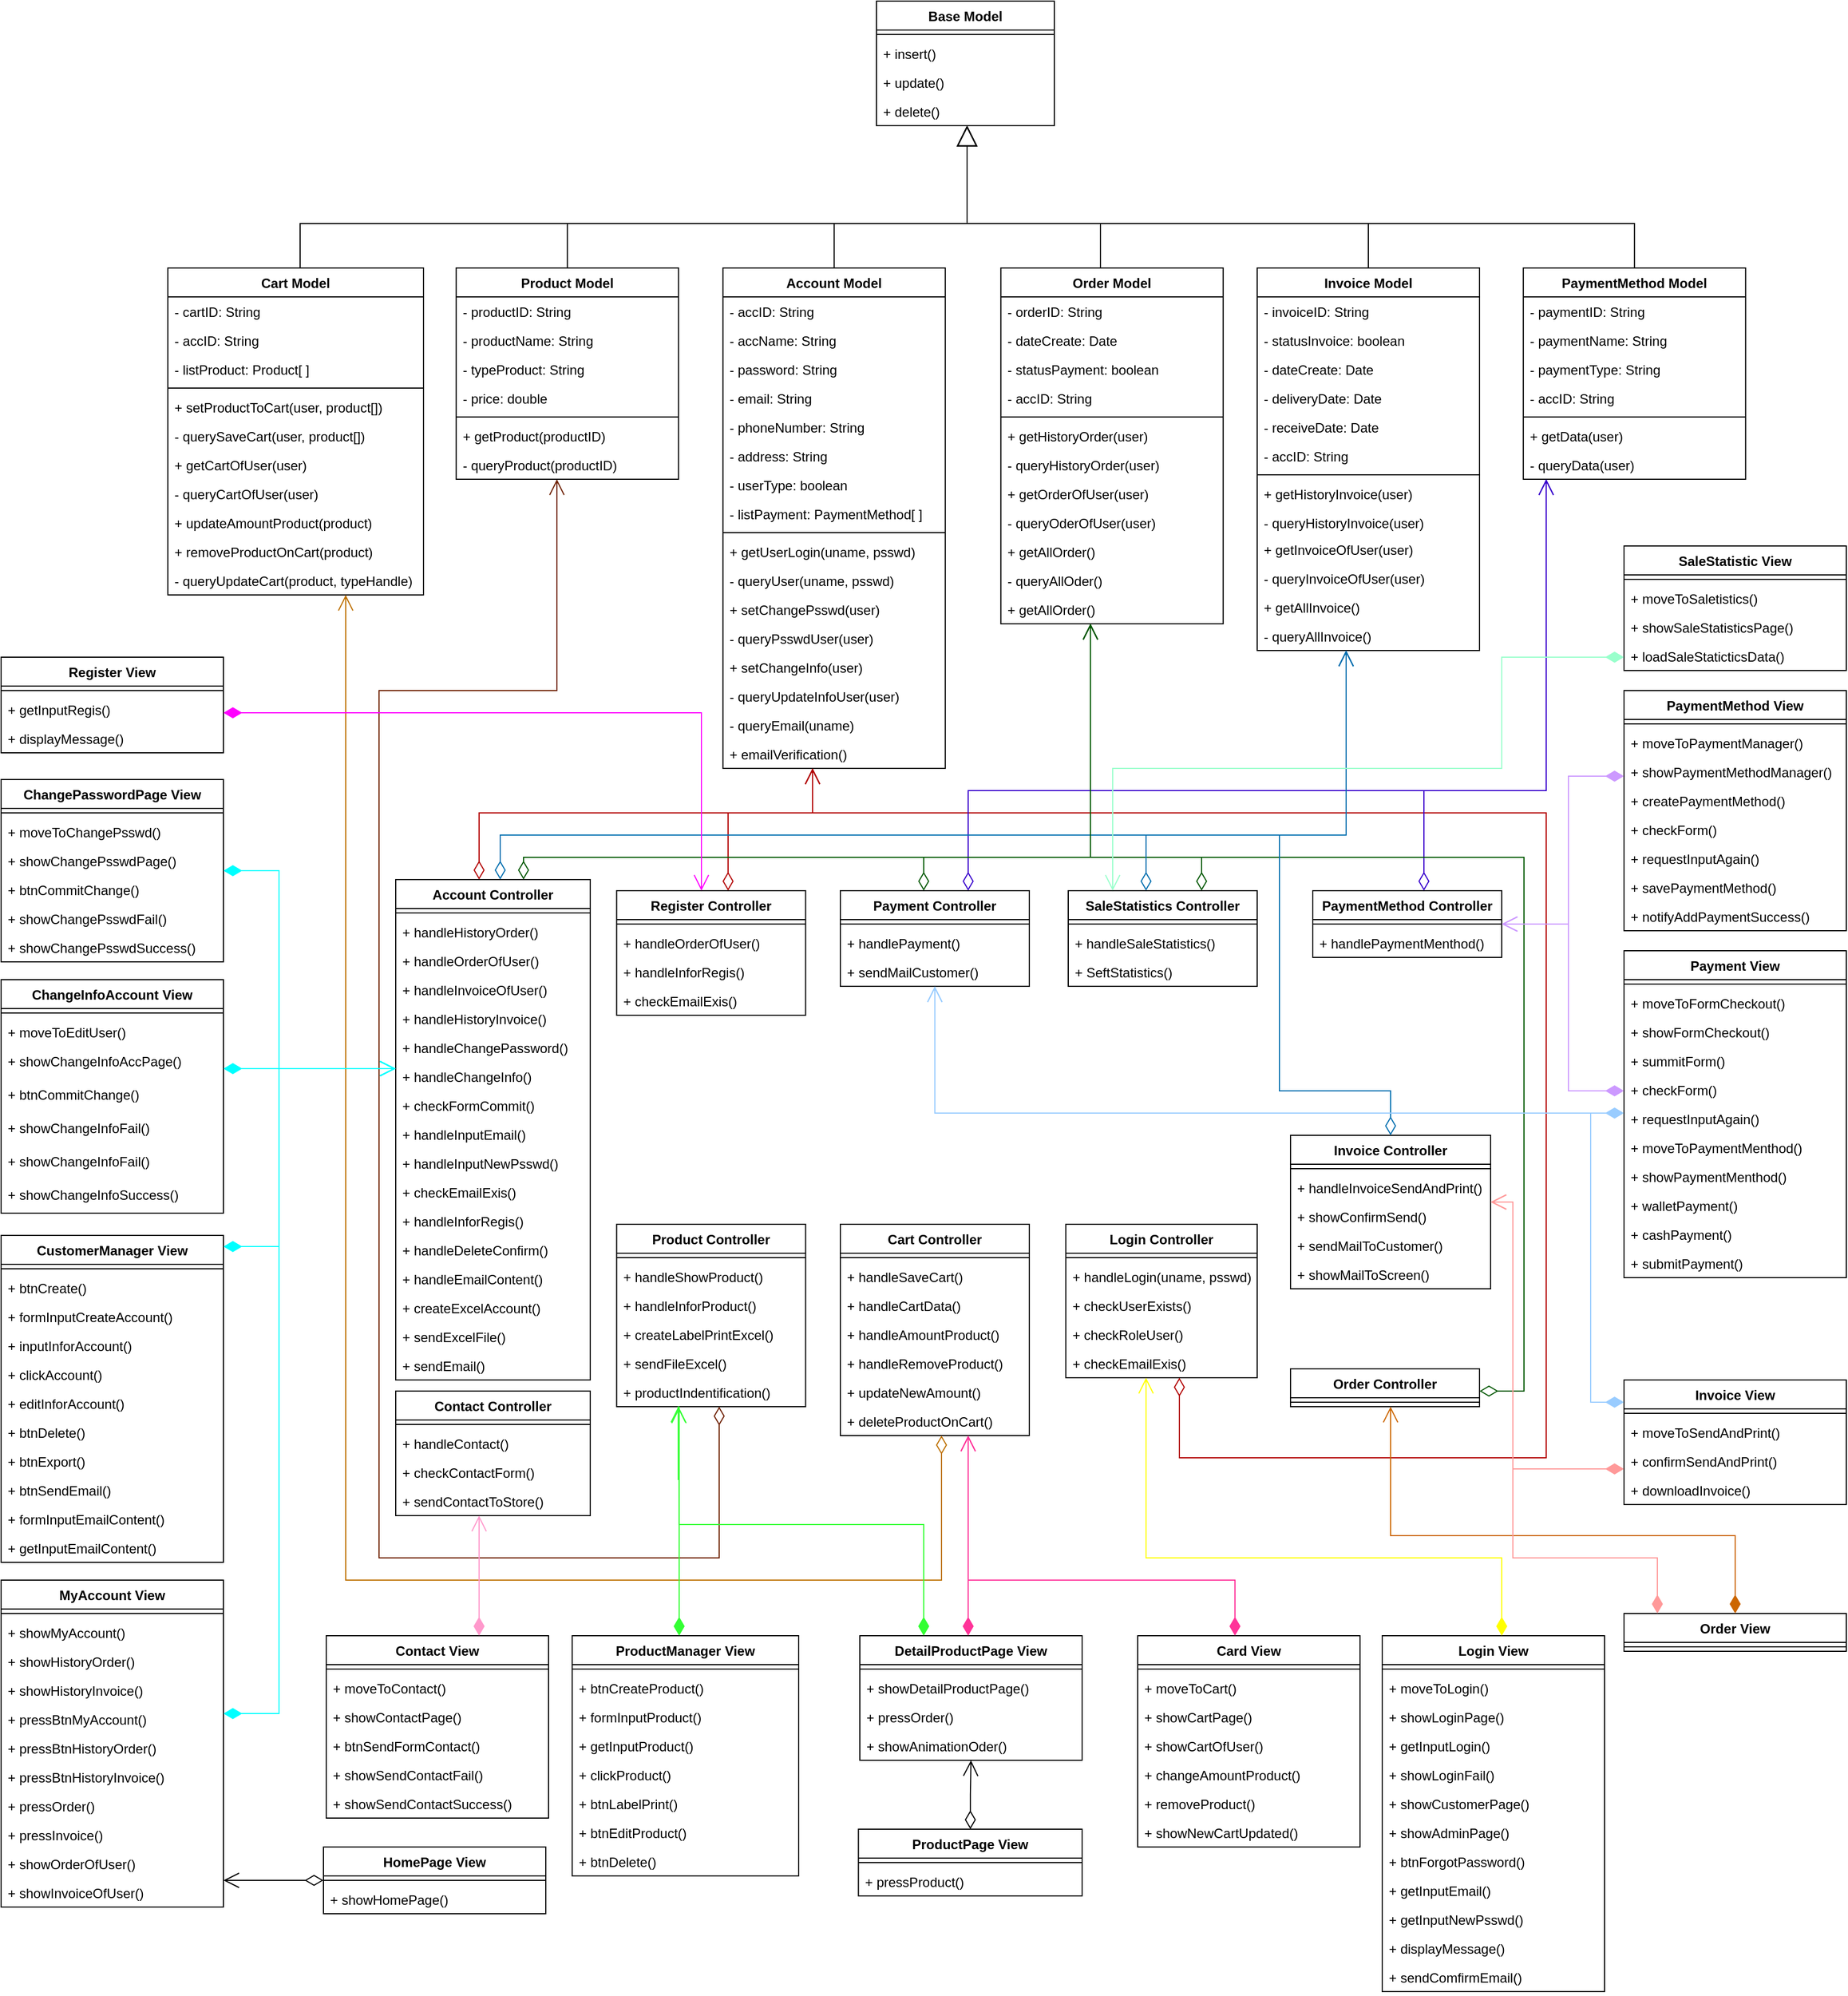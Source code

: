 <mxfile version="20.6.0" type="google" pages="3"><diagram id="iHKMIQWXNUHumOlA1VqT" name="Page-1"><mxGraphModel grid="1" page="1" gridSize="10" guides="1" tooltips="1" connect="1" arrows="1" fold="1" pageScale="1" pageWidth="850" pageHeight="1100" math="0" shadow="0"><root><mxCell id="0"/><mxCell id="1" parent="0"/><mxCell id="gUh8i_VwvwUJNWOZ8tHj-1" value="Product Controller" style="swimlane;fontStyle=1;align=center;verticalAlign=top;childLayout=stackLayout;horizontal=1;startSize=26;horizontalStack=0;resizeParent=1;resizeParentMax=0;resizeLast=0;collapsible=1;marginBottom=0;" vertex="1" parent="1"><mxGeometry x="553.75" y="880" width="170" height="164" as="geometry"/></mxCell><mxCell id="gUh8i_VwvwUJNWOZ8tHj-3" value="" style="line;strokeWidth=1;fillColor=none;align=left;verticalAlign=middle;spacingTop=-1;spacingLeft=3;spacingRight=3;rotatable=0;labelPosition=right;points=[];portConstraint=eastwest;" vertex="1" parent="gUh8i_VwvwUJNWOZ8tHj-1"><mxGeometry y="26" width="170" height="8" as="geometry"/></mxCell><mxCell id="Orh5fTAkp6E3Zh4-aMuV-13" value="+ handleShowProduct()" style="text;strokeColor=none;fillColor=none;align=left;verticalAlign=top;spacingLeft=4;spacingRight=4;overflow=hidden;rotatable=0;points=[[0,0.5],[1,0.5]];portConstraint=eastwest;" vertex="1" parent="gUh8i_VwvwUJNWOZ8tHj-1"><mxGeometry y="34" width="170" height="26" as="geometry"/></mxCell><mxCell id="f0Jma7t3uLaq3ANVmc9B-98" value="" style="endArrow=open;html=1;endSize=12;startArrow=none;startSize=14;startFill=1;edgeStyle=orthogonalEdgeStyle;align=left;verticalAlign=bottom;rounded=0;strokeColor=#33FF33;exitX=0.326;exitY=0.988;exitDx=0;exitDy=0;exitPerimeter=0;" edge="1" parent="gUh8i_VwvwUJNWOZ8tHj-1" source="_oItmhpgeEjmp1RixJ4V-54" target="gUh8i_VwvwUJNWOZ8tHj-1"><mxGeometry x="-0.875" y="10" relative="1" as="geometry"><mxPoint x="55" y="146" as="sourcePoint"/><mxPoint x="115" y="186" as="targetPoint"/><mxPoint as="offset"/><Array as="points"><mxPoint x="55" y="230"/><mxPoint x="55" y="230"/></Array></mxGeometry></mxCell><mxCell id="_oItmhpgeEjmp1RixJ4V-40" value="+ handleInforProduct()" style="text;strokeColor=none;fillColor=none;align=left;verticalAlign=top;spacingLeft=4;spacingRight=4;overflow=hidden;rotatable=0;points=[[0,0.5],[1,0.5]];portConstraint=eastwest;" vertex="1" parent="gUh8i_VwvwUJNWOZ8tHj-1"><mxGeometry y="60" width="170" height="26" as="geometry"/></mxCell><mxCell id="_oItmhpgeEjmp1RixJ4V-43" value="+ createLabelPrintExcel()" style="text;strokeColor=none;fillColor=none;align=left;verticalAlign=top;spacingLeft=4;spacingRight=4;overflow=hidden;rotatable=0;points=[[0,0.5],[1,0.5]];portConstraint=eastwest;" vertex="1" parent="gUh8i_VwvwUJNWOZ8tHj-1"><mxGeometry y="86" width="170" height="26" as="geometry"/></mxCell><mxCell id="_oItmhpgeEjmp1RixJ4V-44" value="+ sendFileExcel()" style="text;strokeColor=none;fillColor=none;align=left;verticalAlign=top;spacingLeft=4;spacingRight=4;overflow=hidden;rotatable=0;points=[[0,0.5],[1,0.5]];portConstraint=eastwest;" vertex="1" parent="gUh8i_VwvwUJNWOZ8tHj-1"><mxGeometry y="112" width="170" height="26" as="geometry"/></mxCell><mxCell id="_oItmhpgeEjmp1RixJ4V-54" value="+ productIndentification()" style="text;strokeColor=none;fillColor=none;align=left;verticalAlign=top;spacingLeft=4;spacingRight=4;overflow=hidden;rotatable=0;points=[[0,0.5],[1,0.5]];portConstraint=eastwest;" vertex="1" parent="gUh8i_VwvwUJNWOZ8tHj-1"><mxGeometry y="138" width="170" height="26" as="geometry"/></mxCell><mxCell id="gUh8i_VwvwUJNWOZ8tHj-13" value="Cart Controller" style="swimlane;fontStyle=1;align=center;verticalAlign=top;childLayout=stackLayout;horizontal=1;startSize=26;horizontalStack=0;resizeParent=1;resizeParentMax=0;resizeLast=0;collapsible=1;marginBottom=0;" vertex="1" parent="1"><mxGeometry x="755" y="880" width="170" height="190" as="geometry"/></mxCell><mxCell id="gUh8i_VwvwUJNWOZ8tHj-15" value="" style="line;strokeWidth=1;fillColor=none;align=left;verticalAlign=middle;spacingTop=-1;spacingLeft=3;spacingRight=3;rotatable=0;labelPosition=right;points=[];portConstraint=eastwest;" vertex="1" parent="gUh8i_VwvwUJNWOZ8tHj-13"><mxGeometry y="26" width="170" height="8" as="geometry"/></mxCell><mxCell id="Orh5fTAkp6E3Zh4-aMuV-32" value="+ handleSaveCart()" style="text;strokeColor=none;fillColor=none;align=left;verticalAlign=top;spacingLeft=4;spacingRight=4;overflow=hidden;rotatable=0;points=[[0,0.5],[1,0.5]];portConstraint=eastwest;" vertex="1" parent="gUh8i_VwvwUJNWOZ8tHj-13"><mxGeometry y="34" width="170" height="26" as="geometry"/></mxCell><mxCell id="Orh5fTAkp6E3Zh4-aMuV-41" value="+ handleCartData()" style="text;strokeColor=none;fillColor=none;align=left;verticalAlign=top;spacingLeft=4;spacingRight=4;overflow=hidden;rotatable=0;points=[[0,0.5],[1,0.5]];portConstraint=eastwest;" vertex="1" parent="gUh8i_VwvwUJNWOZ8tHj-13"><mxGeometry y="60" width="170" height="26" as="geometry"/></mxCell><mxCell id="Orh5fTAkp6E3Zh4-aMuV-42" value="+ handleAmountProduct()" style="text;strokeColor=none;fillColor=none;align=left;verticalAlign=top;spacingLeft=4;spacingRight=4;overflow=hidden;rotatable=0;points=[[0,0.5],[1,0.5]];portConstraint=eastwest;" vertex="1" parent="gUh8i_VwvwUJNWOZ8tHj-13"><mxGeometry y="86" width="170" height="26" as="geometry"/></mxCell><mxCell id="Orh5fTAkp6E3Zh4-aMuV-43" value="+ handleRemoveProduct()" style="text;strokeColor=none;fillColor=none;align=left;verticalAlign=top;spacingLeft=4;spacingRight=4;overflow=hidden;rotatable=0;points=[[0,0.5],[1,0.5]];portConstraint=eastwest;" vertex="1" parent="gUh8i_VwvwUJNWOZ8tHj-13"><mxGeometry y="112" width="170" height="26" as="geometry"/></mxCell><mxCell id="Orh5fTAkp6E3Zh4-aMuV-49" value="+ updateNewAmount()" style="text;strokeColor=none;fillColor=none;align=left;verticalAlign=top;spacingLeft=4;spacingRight=4;overflow=hidden;rotatable=0;points=[[0,0.5],[1,0.5]];portConstraint=eastwest;" vertex="1" parent="gUh8i_VwvwUJNWOZ8tHj-13"><mxGeometry y="138" width="170" height="26" as="geometry"/></mxCell><mxCell id="Orh5fTAkp6E3Zh4-aMuV-50" value="+ deleteProductOnCart()" style="text;strokeColor=none;fillColor=none;align=left;verticalAlign=top;spacingLeft=4;spacingRight=4;overflow=hidden;rotatable=0;points=[[0,0.5],[1,0.5]];portConstraint=eastwest;" vertex="1" parent="gUh8i_VwvwUJNWOZ8tHj-13"><mxGeometry y="164" width="170" height="26" as="geometry"/></mxCell><mxCell id="gUh8i_VwvwUJNWOZ8tHj-17" value="Product Model" style="swimlane;fontStyle=1;align=center;verticalAlign=top;childLayout=stackLayout;horizontal=1;startSize=26;horizontalStack=0;resizeParent=1;resizeParentMax=0;resizeLast=0;collapsible=1;marginBottom=0;" vertex="1" parent="1"><mxGeometry x="409.38" y="20" width="200" height="190" as="geometry"/></mxCell><mxCell id="gUh8i_VwvwUJNWOZ8tHj-18" value="- productID: String" style="text;strokeColor=none;fillColor=none;align=left;verticalAlign=top;spacingLeft=4;spacingRight=4;overflow=hidden;rotatable=0;points=[[0,0.5],[1,0.5]];portConstraint=eastwest;" vertex="1" parent="gUh8i_VwvwUJNWOZ8tHj-17"><mxGeometry y="26" width="200" height="26" as="geometry"/></mxCell><mxCell id="o2dS0z3hD2hUqAEAZY60-111" value="- productName: String" style="text;strokeColor=none;fillColor=none;align=left;verticalAlign=top;spacingLeft=4;spacingRight=4;overflow=hidden;rotatable=0;points=[[0,0.5],[1,0.5]];portConstraint=eastwest;" vertex="1" parent="gUh8i_VwvwUJNWOZ8tHj-17"><mxGeometry y="52" width="200" height="26" as="geometry"/></mxCell><mxCell id="RPsxp7uxw4L_xmCpz_aG-42" value="- typeProduct: String" style="text;strokeColor=none;fillColor=none;align=left;verticalAlign=top;spacingLeft=4;spacingRight=4;overflow=hidden;rotatable=0;points=[[0,0.5],[1,0.5]];portConstraint=eastwest;" vertex="1" parent="gUh8i_VwvwUJNWOZ8tHj-17"><mxGeometry y="78" width="200" height="26" as="geometry"/></mxCell><mxCell id="o2dS0z3hD2hUqAEAZY60-112" value="- price: double" style="text;strokeColor=none;fillColor=none;align=left;verticalAlign=top;spacingLeft=4;spacingRight=4;overflow=hidden;rotatable=0;points=[[0,0.5],[1,0.5]];portConstraint=eastwest;" vertex="1" parent="gUh8i_VwvwUJNWOZ8tHj-17"><mxGeometry y="104" width="200" height="26" as="geometry"/></mxCell><mxCell id="gUh8i_VwvwUJNWOZ8tHj-19" value="" style="line;strokeWidth=1;fillColor=none;align=left;verticalAlign=middle;spacingTop=-1;spacingLeft=3;spacingRight=3;rotatable=0;labelPosition=right;points=[];portConstraint=eastwest;" vertex="1" parent="gUh8i_VwvwUJNWOZ8tHj-17"><mxGeometry y="130" width="200" height="8" as="geometry"/></mxCell><mxCell id="Orh5fTAkp6E3Zh4-aMuV-28" value="+ getProduct(productID)" style="text;strokeColor=none;fillColor=none;align=left;verticalAlign=top;spacingLeft=4;spacingRight=4;overflow=hidden;rotatable=0;points=[[0,0.5],[1,0.5]];portConstraint=eastwest;" vertex="1" parent="gUh8i_VwvwUJNWOZ8tHj-17"><mxGeometry y="138" width="200" height="26" as="geometry"/></mxCell><mxCell id="Orh5fTAkp6E3Zh4-aMuV-29" value="- queryProduct(productID)" style="text;strokeColor=none;fillColor=none;align=left;verticalAlign=top;spacingLeft=4;spacingRight=4;overflow=hidden;rotatable=0;points=[[0,0.5],[1,0.5]];portConstraint=eastwest;" vertex="1" parent="gUh8i_VwvwUJNWOZ8tHj-17"><mxGeometry y="164" width="200" height="26" as="geometry"/></mxCell><mxCell id="gUh8i_VwvwUJNWOZ8tHj-21" value="Cart Model" style="swimlane;fontStyle=1;align=center;verticalAlign=top;childLayout=stackLayout;horizontal=1;startSize=26;horizontalStack=0;resizeParent=1;resizeParentMax=0;resizeLast=0;collapsible=1;marginBottom=0;" vertex="1" parent="1"><mxGeometry x="150" y="20" width="230" height="294" as="geometry"/></mxCell><mxCell id="gUh8i_VwvwUJNWOZ8tHj-22" value="- cartID: String" style="text;strokeColor=none;fillColor=none;align=left;verticalAlign=top;spacingLeft=4;spacingRight=4;overflow=hidden;rotatable=0;points=[[0,0.5],[1,0.5]];portConstraint=eastwest;" vertex="1" parent="gUh8i_VwvwUJNWOZ8tHj-21"><mxGeometry y="26" width="230" height="26" as="geometry"/></mxCell><mxCell id="o2dS0z3hD2hUqAEAZY60-26" value="- accID: String" style="text;strokeColor=none;fillColor=none;align=left;verticalAlign=top;spacingLeft=4;spacingRight=4;overflow=hidden;rotatable=0;points=[[0,0.5],[1,0.5]];portConstraint=eastwest;" vertex="1" parent="gUh8i_VwvwUJNWOZ8tHj-21"><mxGeometry y="52" width="230" height="26" as="geometry"/></mxCell><mxCell id="KD0BYInDXw10kcJcnTfh-1" value="- listProduct: Product[ ]" style="text;strokeColor=none;fillColor=none;align=left;verticalAlign=top;spacingLeft=4;spacingRight=4;overflow=hidden;rotatable=0;points=[[0,0.5],[1,0.5]];portConstraint=eastwest;" vertex="1" parent="gUh8i_VwvwUJNWOZ8tHj-21"><mxGeometry y="78" width="230" height="26" as="geometry"/></mxCell><mxCell id="gUh8i_VwvwUJNWOZ8tHj-23" value="" style="line;strokeWidth=1;fillColor=none;align=left;verticalAlign=middle;spacingTop=-1;spacingLeft=3;spacingRight=3;rotatable=0;labelPosition=right;points=[];portConstraint=eastwest;" vertex="1" parent="gUh8i_VwvwUJNWOZ8tHj-21"><mxGeometry y="104" width="230" height="8" as="geometry"/></mxCell><mxCell id="Orh5fTAkp6E3Zh4-aMuV-33" value="+ setProductToCart(user, product[])" style="text;strokeColor=none;fillColor=none;align=left;verticalAlign=top;spacingLeft=4;spacingRight=4;overflow=hidden;rotatable=0;points=[[0,0.5],[1,0.5]];portConstraint=eastwest;" vertex="1" parent="gUh8i_VwvwUJNWOZ8tHj-21"><mxGeometry y="112" width="230" height="26" as="geometry"/></mxCell><mxCell id="Orh5fTAkp6E3Zh4-aMuV-34" value="- querySaveCart(user, product[])" style="text;strokeColor=none;fillColor=none;align=left;verticalAlign=top;spacingLeft=4;spacingRight=4;overflow=hidden;rotatable=0;points=[[0,0.5],[1,0.5]];portConstraint=eastwest;" vertex="1" parent="gUh8i_VwvwUJNWOZ8tHj-21"><mxGeometry y="138" width="230" height="26" as="geometry"/></mxCell><mxCell id="Orh5fTAkp6E3Zh4-aMuV-44" value="+ getCartOfUser(user)" style="text;strokeColor=none;fillColor=none;align=left;verticalAlign=top;spacingLeft=4;spacingRight=4;overflow=hidden;rotatable=0;points=[[0,0.5],[1,0.5]];portConstraint=eastwest;" vertex="1" parent="gUh8i_VwvwUJNWOZ8tHj-21"><mxGeometry y="164" width="230" height="26" as="geometry"/></mxCell><mxCell id="Orh5fTAkp6E3Zh4-aMuV-45" value="- queryCartOfUser(user)" style="text;strokeColor=none;fillColor=none;align=left;verticalAlign=top;spacingLeft=4;spacingRight=4;overflow=hidden;rotatable=0;points=[[0,0.5],[1,0.5]];portConstraint=eastwest;" vertex="1" parent="gUh8i_VwvwUJNWOZ8tHj-21"><mxGeometry y="190" width="230" height="26" as="geometry"/></mxCell><mxCell id="Orh5fTAkp6E3Zh4-aMuV-46" value="+ updateAmountProduct(product)" style="text;strokeColor=none;fillColor=none;align=left;verticalAlign=top;spacingLeft=4;spacingRight=4;overflow=hidden;rotatable=0;points=[[0,0.5],[1,0.5]];portConstraint=eastwest;" vertex="1" parent="gUh8i_VwvwUJNWOZ8tHj-21"><mxGeometry y="216" width="230" height="26" as="geometry"/></mxCell><mxCell id="Orh5fTAkp6E3Zh4-aMuV-47" value="+ removeProductOnCart(product)" style="text;strokeColor=none;fillColor=none;align=left;verticalAlign=top;spacingLeft=4;spacingRight=4;overflow=hidden;rotatable=0;points=[[0,0.5],[1,0.5]];portConstraint=eastwest;" vertex="1" parent="gUh8i_VwvwUJNWOZ8tHj-21"><mxGeometry y="242" width="230" height="26" as="geometry"/></mxCell><mxCell id="Orh5fTAkp6E3Zh4-aMuV-48" value="- queryUpdateCart(product, typeHandle)" style="text;strokeColor=none;fillColor=none;align=left;verticalAlign=top;spacingLeft=4;spacingRight=4;overflow=hidden;rotatable=0;points=[[0,0.5],[1,0.5]];portConstraint=eastwest;" vertex="1" parent="gUh8i_VwvwUJNWOZ8tHj-21"><mxGeometry y="268" width="230" height="26" as="geometry"/></mxCell><mxCell id="gUh8i_VwvwUJNWOZ8tHj-25" value="Account Model" style="swimlane;fontStyle=1;align=center;verticalAlign=top;childLayout=stackLayout;horizontal=1;startSize=26;horizontalStack=0;resizeParent=1;resizeParentMax=0;resizeLast=0;collapsible=1;marginBottom=0;" vertex="1" parent="1"><mxGeometry x="649.38" y="20" width="200" height="450" as="geometry"/></mxCell><mxCell id="o2dS0z3hD2hUqAEAZY60-5" value="- accID: String" style="text;strokeColor=none;fillColor=none;align=left;verticalAlign=top;spacingLeft=4;spacingRight=4;overflow=hidden;rotatable=0;points=[[0,0.5],[1,0.5]];portConstraint=eastwest;" vertex="1" parent="gUh8i_VwvwUJNWOZ8tHj-25"><mxGeometry y="26" width="200" height="26" as="geometry"/></mxCell><mxCell id="gUh8i_VwvwUJNWOZ8tHj-26" value="- accName: String" style="text;strokeColor=none;fillColor=none;align=left;verticalAlign=top;spacingLeft=4;spacingRight=4;overflow=hidden;rotatable=0;points=[[0,0.5],[1,0.5]];portConstraint=eastwest;" vertex="1" parent="gUh8i_VwvwUJNWOZ8tHj-25"><mxGeometry y="52" width="200" height="26" as="geometry"/></mxCell><mxCell id="hASWiRdsRUMW1EkLm5Ao-4" value="- password: String" style="text;strokeColor=none;fillColor=none;align=left;verticalAlign=top;spacingLeft=4;spacingRight=4;overflow=hidden;rotatable=0;points=[[0,0.5],[1,0.5]];portConstraint=eastwest;" vertex="1" parent="gUh8i_VwvwUJNWOZ8tHj-25"><mxGeometry y="78" width="200" height="26" as="geometry"/></mxCell><mxCell id="o2dS0z3hD2hUqAEAZY60-14" value="- email: String" style="text;strokeColor=none;fillColor=none;align=left;verticalAlign=top;spacingLeft=4;spacingRight=4;overflow=hidden;rotatable=0;points=[[0,0.5],[1,0.5]];portConstraint=eastwest;" vertex="1" parent="gUh8i_VwvwUJNWOZ8tHj-25"><mxGeometry y="104" width="200" height="26" as="geometry"/></mxCell><mxCell id="o2dS0z3hD2hUqAEAZY60-9" value="- phoneNumber: String" style="text;strokeColor=none;fillColor=none;align=left;verticalAlign=top;spacingLeft=4;spacingRight=4;overflow=hidden;rotatable=0;points=[[0,0.5],[1,0.5]];portConstraint=eastwest;" vertex="1" parent="gUh8i_VwvwUJNWOZ8tHj-25"><mxGeometry y="130" width="200" height="26" as="geometry"/></mxCell><mxCell id="o2dS0z3hD2hUqAEAZY60-8" value="- address: String" style="text;strokeColor=none;fillColor=none;align=left;verticalAlign=top;spacingLeft=4;spacingRight=4;overflow=hidden;rotatable=0;points=[[0,0.5],[1,0.5]];portConstraint=eastwest;" vertex="1" parent="gUh8i_VwvwUJNWOZ8tHj-25"><mxGeometry y="156" width="200" height="26" as="geometry"/></mxCell><mxCell id="o2dS0z3hD2hUqAEAZY60-10" value="- userType: boolean" style="text;strokeColor=none;fillColor=none;align=left;verticalAlign=top;spacingLeft=4;spacingRight=4;overflow=hidden;rotatable=0;points=[[0,0.5],[1,0.5]];portConstraint=eastwest;" vertex="1" parent="gUh8i_VwvwUJNWOZ8tHj-25"><mxGeometry y="182" width="200" height="26" as="geometry"/></mxCell><mxCell id="KD0BYInDXw10kcJcnTfh-4" value="- listPayment: PaymentMethod[ ]" style="text;strokeColor=none;fillColor=none;align=left;verticalAlign=top;spacingLeft=4;spacingRight=4;overflow=hidden;rotatable=0;points=[[0,0.5],[1,0.5]];portConstraint=eastwest;" vertex="1" parent="gUh8i_VwvwUJNWOZ8tHj-25"><mxGeometry y="208" width="200" height="26" as="geometry"/></mxCell><mxCell id="gUh8i_VwvwUJNWOZ8tHj-27" value="" style="line;strokeWidth=1;fillColor=none;align=left;verticalAlign=middle;spacingTop=-1;spacingLeft=3;spacingRight=3;rotatable=0;labelPosition=right;points=[];portConstraint=eastwest;" vertex="1" parent="gUh8i_VwvwUJNWOZ8tHj-25"><mxGeometry y="234" width="200" height="8" as="geometry"/></mxCell><mxCell id="hASWiRdsRUMW1EkLm5Ao-24" value="+ getUserLogin(uname, psswd)" style="text;strokeColor=none;fillColor=none;align=left;verticalAlign=top;spacingLeft=4;spacingRight=4;overflow=hidden;rotatable=0;points=[[0,0.5],[1,0.5]];portConstraint=eastwest;" vertex="1" parent="gUh8i_VwvwUJNWOZ8tHj-25"><mxGeometry y="242" width="200" height="26" as="geometry"/></mxCell><mxCell id="YCFFiz9tKFHQexr5lxGs-8" value="- queryUser(uname, psswd)" style="text;strokeColor=none;fillColor=none;align=left;verticalAlign=top;spacingLeft=4;spacingRight=4;overflow=hidden;rotatable=0;points=[[0,0.5],[1,0.5]];portConstraint=eastwest;" vertex="1" parent="gUh8i_VwvwUJNWOZ8tHj-25"><mxGeometry y="268" width="200" height="26" as="geometry"/></mxCell><mxCell id="YCFFiz9tKFHQexr5lxGs-9" value="+ setChangePsswd(user)" style="text;strokeColor=none;fillColor=none;align=left;verticalAlign=top;spacingLeft=4;spacingRight=4;overflow=hidden;rotatable=0;points=[[0,0.5],[1,0.5]];portConstraint=eastwest;" vertex="1" parent="gUh8i_VwvwUJNWOZ8tHj-25"><mxGeometry y="294" width="200" height="26" as="geometry"/></mxCell><mxCell id="hASWiRdsRUMW1EkLm5Ao-22" value="- queryPsswdUser(user)" style="text;strokeColor=none;fillColor=none;align=left;verticalAlign=top;spacingLeft=4;spacingRight=4;overflow=hidden;rotatable=0;points=[[0,0.5],[1,0.5]];portConstraint=eastwest;" vertex="1" parent="gUh8i_VwvwUJNWOZ8tHj-25"><mxGeometry y="320" width="200" height="26" as="geometry"/></mxCell><mxCell id="YCFFiz9tKFHQexr5lxGs-17" value="+ setChangeInfo(user)" style="text;strokeColor=none;fillColor=none;align=left;verticalAlign=top;spacingLeft=4;spacingRight=4;overflow=hidden;rotatable=0;points=[[0,0.5],[1,0.5]];portConstraint=eastwest;" vertex="1" parent="gUh8i_VwvwUJNWOZ8tHj-25"><mxGeometry y="346" width="200" height="26" as="geometry"/></mxCell><mxCell id="YCFFiz9tKFHQexr5lxGs-18" value="- queryUpdateInfoUser(user)" style="text;strokeColor=none;fillColor=none;align=left;verticalAlign=top;spacingLeft=4;spacingRight=4;overflow=hidden;rotatable=0;points=[[0,0.5],[1,0.5]];portConstraint=eastwest;" vertex="1" parent="gUh8i_VwvwUJNWOZ8tHj-25"><mxGeometry y="372" width="200" height="26" as="geometry"/></mxCell><mxCell id="_oItmhpgeEjmp1RixJ4V-21" value="- queryEmail(uname)" style="text;strokeColor=none;fillColor=none;align=left;verticalAlign=top;spacingLeft=4;spacingRight=4;overflow=hidden;rotatable=0;points=[[0,0.5],[1,0.5]];portConstraint=eastwest;" vertex="1" parent="gUh8i_VwvwUJNWOZ8tHj-25"><mxGeometry y="398" width="200" height="26" as="geometry"/></mxCell><mxCell id="_oItmhpgeEjmp1RixJ4V-22" value="+ emailVerification()" style="text;strokeColor=none;fillColor=none;align=left;verticalAlign=top;spacingLeft=4;spacingRight=4;overflow=hidden;rotatable=0;points=[[0,0.5],[1,0.5]];portConstraint=eastwest;" vertex="1" parent="gUh8i_VwvwUJNWOZ8tHj-25"><mxGeometry y="424" width="200" height="26" as="geometry"/></mxCell><mxCell id="gUh8i_VwvwUJNWOZ8tHj-29" value="Account Controller" style="swimlane;fontStyle=1;align=center;verticalAlign=top;childLayout=stackLayout;horizontal=1;startSize=26;horizontalStack=0;resizeParent=1;resizeParentMax=0;resizeLast=0;collapsible=1;marginBottom=0;" vertex="1" parent="1"><mxGeometry x="355" y="570" width="175" height="450" as="geometry"/></mxCell><mxCell id="gUh8i_VwvwUJNWOZ8tHj-31" value="" style="line;strokeWidth=1;fillColor=none;align=left;verticalAlign=middle;spacingTop=-1;spacingLeft=3;spacingRight=3;rotatable=0;labelPosition=right;points=[];portConstraint=eastwest;" vertex="1" parent="gUh8i_VwvwUJNWOZ8tHj-29"><mxGeometry y="26" width="175" height="8" as="geometry"/></mxCell><mxCell id="Orh5fTAkp6E3Zh4-aMuV-12" value="+ handleHistoryOrder()" style="text;strokeColor=none;fillColor=none;align=left;verticalAlign=top;spacingLeft=4;spacingRight=4;overflow=hidden;rotatable=0;points=[[0,0.5],[1,0.5]];portConstraint=eastwest;" vertex="1" parent="gUh8i_VwvwUJNWOZ8tHj-29"><mxGeometry y="34" width="175" height="26" as="geometry"/></mxCell><mxCell id="Orh5fTAkp6E3Zh4-aMuV-14" value="+ handleOrderOfUser()" style="text;strokeColor=none;fillColor=none;align=left;verticalAlign=top;spacingLeft=4;spacingRight=4;overflow=hidden;rotatable=0;points=[[0,0.5],[1,0.5]];portConstraint=eastwest;" vertex="1" parent="gUh8i_VwvwUJNWOZ8tHj-29"><mxGeometry y="60" width="175" height="26" as="geometry"/></mxCell><mxCell id="Orh5fTAkp6E3Zh4-aMuV-27" value="+ handleInvoiceOfUser()" style="text;strokeColor=none;fillColor=none;align=left;verticalAlign=top;spacingLeft=4;spacingRight=4;overflow=hidden;rotatable=0;points=[[0,0.5],[1,0.5]];portConstraint=eastwest;" vertex="1" parent="gUh8i_VwvwUJNWOZ8tHj-29"><mxGeometry y="86" width="175" height="26" as="geometry"/></mxCell><mxCell id="Orh5fTAkp6E3Zh4-aMuV-15" value="+ handleHistoryInvoice()" style="text;strokeColor=none;fillColor=none;align=left;verticalAlign=top;spacingLeft=4;spacingRight=4;overflow=hidden;rotatable=0;points=[[0,0.5],[1,0.5]];portConstraint=eastwest;" vertex="1" parent="gUh8i_VwvwUJNWOZ8tHj-29"><mxGeometry y="112" width="175" height="26" as="geometry"/></mxCell><mxCell id="YCFFiz9tKFHQexr5lxGs-7" value="+ handleChangePassword()" style="text;strokeColor=none;fillColor=none;align=left;verticalAlign=top;spacingLeft=4;spacingRight=4;overflow=hidden;rotatable=0;points=[[0,0.5],[1,0.5]];portConstraint=eastwest;" vertex="1" parent="gUh8i_VwvwUJNWOZ8tHj-29"><mxGeometry y="138" width="175" height="26" as="geometry"/></mxCell><mxCell id="YCFFiz9tKFHQexr5lxGs-16" value="+ handleChangeInfo()" style="text;strokeColor=none;fillColor=none;align=left;verticalAlign=top;spacingLeft=4;spacingRight=4;overflow=hidden;rotatable=0;points=[[0,0.5],[1,0.5]];portConstraint=eastwest;" vertex="1" parent="gUh8i_VwvwUJNWOZ8tHj-29"><mxGeometry y="164" width="175" height="26" as="geometry"/></mxCell><mxCell id="YCFFiz9tKFHQexr5lxGs-6" value="+ checkFormCommit()" style="text;strokeColor=none;fillColor=none;align=left;verticalAlign=top;spacingLeft=4;spacingRight=4;overflow=hidden;rotatable=0;points=[[0,0.5],[1,0.5]];portConstraint=eastwest;" vertex="1" parent="gUh8i_VwvwUJNWOZ8tHj-29"><mxGeometry y="190" width="175" height="26" as="geometry"/></mxCell><mxCell id="_oItmhpgeEjmp1RixJ4V-29" value="+ handleInputEmail()" style="text;strokeColor=none;fillColor=none;align=left;verticalAlign=top;spacingLeft=4;spacingRight=4;overflow=hidden;rotatable=0;points=[[0,0.5],[1,0.5]];portConstraint=eastwest;" vertex="1" parent="gUh8i_VwvwUJNWOZ8tHj-29"><mxGeometry y="216" width="175" height="26" as="geometry"/></mxCell><mxCell id="_oItmhpgeEjmp1RixJ4V-30" value="+ handleInputNewPsswd()" style="text;strokeColor=none;fillColor=none;align=left;verticalAlign=top;spacingLeft=4;spacingRight=4;overflow=hidden;rotatable=0;points=[[0,0.5],[1,0.5]];portConstraint=eastwest;" vertex="1" parent="gUh8i_VwvwUJNWOZ8tHj-29"><mxGeometry y="242" width="175" height="26" as="geometry"/></mxCell><mxCell id="_oItmhpgeEjmp1RixJ4V-31" value="+ checkEmailExis()" style="text;strokeColor=none;fillColor=none;align=left;verticalAlign=top;spacingLeft=4;spacingRight=4;overflow=hidden;rotatable=0;points=[[0,0.5],[1,0.5]];portConstraint=eastwest;" vertex="1" parent="gUh8i_VwvwUJNWOZ8tHj-29"><mxGeometry y="268" width="175" height="26" as="geometry"/></mxCell><mxCell id="_0A8vP_RwliLZNcvGAVr-21" value="+ handleInforRegis()" style="text;strokeColor=none;fillColor=none;align=left;verticalAlign=top;spacingLeft=4;spacingRight=4;overflow=hidden;rotatable=0;points=[[0,0.5],[1,0.5]];portConstraint=eastwest;" vertex="1" parent="gUh8i_VwvwUJNWOZ8tHj-29"><mxGeometry y="294" width="175" height="26" as="geometry"/></mxCell><mxCell id="_0A8vP_RwliLZNcvGAVr-22" value="+ handleDeleteConfirm()" style="text;strokeColor=none;fillColor=none;align=left;verticalAlign=top;spacingLeft=4;spacingRight=4;overflow=hidden;rotatable=0;points=[[0,0.5],[1,0.5]];portConstraint=eastwest;" vertex="1" parent="gUh8i_VwvwUJNWOZ8tHj-29"><mxGeometry y="320" width="175" height="26" as="geometry"/></mxCell><mxCell id="_0A8vP_RwliLZNcvGAVr-23" value="+ handleEmailContent()" style="text;strokeColor=none;fillColor=none;align=left;verticalAlign=top;spacingLeft=4;spacingRight=4;overflow=hidden;rotatable=0;points=[[0,0.5],[1,0.5]];portConstraint=eastwest;" vertex="1" parent="gUh8i_VwvwUJNWOZ8tHj-29"><mxGeometry y="346" width="175" height="26" as="geometry"/></mxCell><mxCell id="_0A8vP_RwliLZNcvGAVr-24" value="+ createExcelAccount()" style="text;strokeColor=none;fillColor=none;align=left;verticalAlign=top;spacingLeft=4;spacingRight=4;overflow=hidden;rotatable=0;points=[[0,0.5],[1,0.5]];portConstraint=eastwest;" vertex="1" parent="gUh8i_VwvwUJNWOZ8tHj-29"><mxGeometry y="372" width="175" height="26" as="geometry"/></mxCell><mxCell id="_0A8vP_RwliLZNcvGAVr-41" value="+ sendExcelFile()" style="text;strokeColor=none;fillColor=none;align=left;verticalAlign=top;spacingLeft=4;spacingRight=4;overflow=hidden;rotatable=0;points=[[0,0.5],[1,0.5]];portConstraint=eastwest;" vertex="1" parent="gUh8i_VwvwUJNWOZ8tHj-29"><mxGeometry y="398" width="175" height="26" as="geometry"/></mxCell><mxCell id="_0A8vP_RwliLZNcvGAVr-42" value="+ sendEmail()" style="text;strokeColor=none;fillColor=none;align=left;verticalAlign=top;spacingLeft=4;spacingRight=4;overflow=hidden;rotatable=0;points=[[0,0.5],[1,0.5]];portConstraint=eastwest;" vertex="1" parent="gUh8i_VwvwUJNWOZ8tHj-29"><mxGeometry y="424" width="175" height="26" as="geometry"/></mxCell><mxCell id="nWl0MVDC1HXZPAvvQISL-2" value="Order Model" style="swimlane;fontStyle=1;align=center;verticalAlign=top;childLayout=stackLayout;horizontal=1;startSize=26;horizontalStack=0;resizeParent=1;resizeParentMax=0;resizeLast=0;collapsible=1;marginBottom=0;" vertex="1" parent="1"><mxGeometry x="899.38" y="20" width="200" height="320" as="geometry"/></mxCell><mxCell id="nWl0MVDC1HXZPAvvQISL-3" value="- orderID: String" style="text;strokeColor=none;fillColor=none;align=left;verticalAlign=top;spacingLeft=4;spacingRight=4;overflow=hidden;rotatable=0;points=[[0,0.5],[1,0.5]];portConstraint=eastwest;" vertex="1" parent="nWl0MVDC1HXZPAvvQISL-2"><mxGeometry y="26" width="200" height="26" as="geometry"/></mxCell><mxCell id="LiKgsL3C0Fq5UjMMYq3V-11" value="- dateCreate: Date" style="text;strokeColor=none;fillColor=none;align=left;verticalAlign=top;spacingLeft=4;spacingRight=4;overflow=hidden;rotatable=0;points=[[0,0.5],[1,0.5]];portConstraint=eastwest;" vertex="1" parent="nWl0MVDC1HXZPAvvQISL-2"><mxGeometry y="52" width="200" height="26" as="geometry"/></mxCell><mxCell id="LiKgsL3C0Fq5UjMMYq3V-12" value="- statusPayment: boolean" style="text;strokeColor=none;fillColor=none;align=left;verticalAlign=top;spacingLeft=4;spacingRight=4;overflow=hidden;rotatable=0;points=[[0,0.5],[1,0.5]];portConstraint=eastwest;" vertex="1" parent="nWl0MVDC1HXZPAvvQISL-2"><mxGeometry y="78" width="200" height="26" as="geometry"/></mxCell><mxCell id="LiKgsL3C0Fq5UjMMYq3V-13" value="- accID: String" style="text;strokeColor=none;fillColor=none;align=left;verticalAlign=top;spacingLeft=4;spacingRight=4;overflow=hidden;rotatable=0;points=[[0,0.5],[1,0.5]];portConstraint=eastwest;" vertex="1" parent="nWl0MVDC1HXZPAvvQISL-2"><mxGeometry y="104" width="200" height="26" as="geometry"/></mxCell><mxCell id="nWl0MVDC1HXZPAvvQISL-4" value="" style="line;strokeWidth=1;fillColor=none;align=left;verticalAlign=middle;spacingTop=-1;spacingLeft=3;spacingRight=3;rotatable=0;labelPosition=right;points=[];portConstraint=eastwest;" vertex="1" parent="nWl0MVDC1HXZPAvvQISL-2"><mxGeometry y="130" width="200" height="8" as="geometry"/></mxCell><mxCell id="Orh5fTAkp6E3Zh4-aMuV-17" value="+ getHistoryOrder(user)" style="text;strokeColor=none;fillColor=none;align=left;verticalAlign=top;spacingLeft=4;spacingRight=4;overflow=hidden;rotatable=0;points=[[0,0.5],[1,0.5]];portConstraint=eastwest;" vertex="1" parent="nWl0MVDC1HXZPAvvQISL-2"><mxGeometry y="138" width="200" height="26" as="geometry"/></mxCell><mxCell id="Orh5fTAkp6E3Zh4-aMuV-18" value="- queryHistoryOrder(user)" style="text;strokeColor=none;fillColor=none;align=left;verticalAlign=top;spacingLeft=4;spacingRight=4;overflow=hidden;rotatable=0;points=[[0,0.5],[1,0.5]];portConstraint=eastwest;" vertex="1" parent="nWl0MVDC1HXZPAvvQISL-2"><mxGeometry y="164" width="200" height="26" as="geometry"/></mxCell><mxCell id="Orh5fTAkp6E3Zh4-aMuV-19" value="+ getOrderOfUser(user)" style="text;strokeColor=none;fillColor=none;align=left;verticalAlign=top;spacingLeft=4;spacingRight=4;overflow=hidden;rotatable=0;points=[[0,0.5],[1,0.5]];portConstraint=eastwest;" vertex="1" parent="nWl0MVDC1HXZPAvvQISL-2"><mxGeometry y="190" width="200" height="26" as="geometry"/></mxCell><mxCell id="Orh5fTAkp6E3Zh4-aMuV-16" value="- queryOderOfUser(user)" style="text;strokeColor=none;fillColor=none;align=left;verticalAlign=top;spacingLeft=4;spacingRight=4;overflow=hidden;rotatable=0;points=[[0,0.5],[1,0.5]];portConstraint=eastwest;" vertex="1" parent="nWl0MVDC1HXZPAvvQISL-2"><mxGeometry y="216" width="200" height="26" as="geometry"/></mxCell><mxCell id="nFvcnGBgvW2XSaWccMCj-22" value="+ getAllOrder()" style="text;strokeColor=none;fillColor=none;align=left;verticalAlign=top;spacingLeft=4;spacingRight=4;overflow=hidden;rotatable=0;points=[[0,0.5],[1,0.5]];portConstraint=eastwest;" vertex="1" parent="nWl0MVDC1HXZPAvvQISL-2"><mxGeometry y="242" width="200" height="26" as="geometry"/></mxCell><mxCell id="nFvcnGBgvW2XSaWccMCj-23" value="- queryAllOder()" style="text;strokeColor=none;fillColor=none;align=left;verticalAlign=top;spacingLeft=4;spacingRight=4;overflow=hidden;rotatable=0;points=[[0,0.5],[1,0.5]];portConstraint=eastwest;" vertex="1" parent="nWl0MVDC1HXZPAvvQISL-2"><mxGeometry y="268" width="200" height="26" as="geometry"/></mxCell><mxCell id="GHCkQyym5g3PPJMmytXB-23" value="+ getAllOrder()" style="text;strokeColor=none;fillColor=none;align=left;verticalAlign=top;spacingLeft=4;spacingRight=4;overflow=hidden;rotatable=0;points=[[0,0.5],[1,0.5]];portConstraint=eastwest;" vertex="1" parent="nWl0MVDC1HXZPAvvQISL-2"><mxGeometry y="294" width="200" height="26" as="geometry"/></mxCell><mxCell id="nWl0MVDC1HXZPAvvQISL-7" value="Invoice Model" style="swimlane;fontStyle=1;align=center;verticalAlign=top;childLayout=stackLayout;horizontal=1;startSize=26;horizontalStack=0;resizeParent=1;resizeParentMax=0;resizeLast=0;collapsible=1;marginBottom=0;" vertex="1" parent="1"><mxGeometry x="1130" y="20" width="200" height="344" as="geometry"/></mxCell><mxCell id="nWl0MVDC1HXZPAvvQISL-8" value="- invoiceID: String" style="text;strokeColor=none;fillColor=none;align=left;verticalAlign=top;spacingLeft=4;spacingRight=4;overflow=hidden;rotatable=0;points=[[0,0.5],[1,0.5]];portConstraint=eastwest;" vertex="1" parent="nWl0MVDC1HXZPAvvQISL-7"><mxGeometry y="26" width="200" height="26" as="geometry"/></mxCell><mxCell id="LiKgsL3C0Fq5UjMMYq3V-8" value="- statusInvoice: boolean" style="text;strokeColor=none;fillColor=none;align=left;verticalAlign=top;spacingLeft=4;spacingRight=4;overflow=hidden;rotatable=0;points=[[0,0.5],[1,0.5]];portConstraint=eastwest;" vertex="1" parent="nWl0MVDC1HXZPAvvQISL-7"><mxGeometry y="52" width="200" height="26" as="geometry"/></mxCell><mxCell id="LiKgsL3C0Fq5UjMMYq3V-3" value="- dateCreate: Date" style="text;strokeColor=none;fillColor=none;align=left;verticalAlign=top;spacingLeft=4;spacingRight=4;overflow=hidden;rotatable=0;points=[[0,0.5],[1,0.5]];portConstraint=eastwest;" vertex="1" parent="nWl0MVDC1HXZPAvvQISL-7"><mxGeometry y="78" width="200" height="26" as="geometry"/></mxCell><mxCell id="LiKgsL3C0Fq5UjMMYq3V-5" value="- deliveryDate: Date" style="text;strokeColor=none;fillColor=none;align=left;verticalAlign=top;spacingLeft=4;spacingRight=4;overflow=hidden;rotatable=0;points=[[0,0.5],[1,0.5]];portConstraint=eastwest;" vertex="1" parent="nWl0MVDC1HXZPAvvQISL-7"><mxGeometry y="104" width="200" height="26" as="geometry"/></mxCell><mxCell id="LiKgsL3C0Fq5UjMMYq3V-6" value="- receiveDate: Date" style="text;strokeColor=none;fillColor=none;align=left;verticalAlign=top;spacingLeft=4;spacingRight=4;overflow=hidden;rotatable=0;points=[[0,0.5],[1,0.5]];portConstraint=eastwest;" vertex="1" parent="nWl0MVDC1HXZPAvvQISL-7"><mxGeometry y="130" width="200" height="26" as="geometry"/></mxCell><mxCell id="LiKgsL3C0Fq5UjMMYq3V-9" value="- accID: String" style="text;strokeColor=none;fillColor=none;align=left;verticalAlign=top;spacingLeft=4;spacingRight=4;overflow=hidden;rotatable=0;points=[[0,0.5],[1,0.5]];portConstraint=eastwest;" vertex="1" parent="nWl0MVDC1HXZPAvvQISL-7"><mxGeometry y="156" width="200" height="26" as="geometry"/></mxCell><mxCell id="nWl0MVDC1HXZPAvvQISL-9" value="" style="line;strokeWidth=1;fillColor=none;align=left;verticalAlign=middle;spacingTop=-1;spacingLeft=3;spacingRight=3;rotatable=0;labelPosition=right;points=[];portConstraint=eastwest;" vertex="1" parent="nWl0MVDC1HXZPAvvQISL-7"><mxGeometry y="182" width="200" height="8" as="geometry"/></mxCell><mxCell id="Orh5fTAkp6E3Zh4-aMuV-20" value="+ getHistoryInvoice(user)" style="text;strokeColor=none;fillColor=none;align=left;verticalAlign=top;spacingLeft=4;spacingRight=4;overflow=hidden;rotatable=0;points=[[0,0.5],[1,0.5]];portConstraint=eastwest;" vertex="1" parent="nWl0MVDC1HXZPAvvQISL-7"><mxGeometry y="190" width="200" height="26" as="geometry"/></mxCell><mxCell id="Orh5fTAkp6E3Zh4-aMuV-21" value="- queryHistoryInvoice(user)" style="text;strokeColor=none;fillColor=none;align=left;verticalAlign=top;spacingLeft=4;spacingRight=4;overflow=hidden;rotatable=0;points=[[0,0.5],[1,0.5]];portConstraint=eastwest;" vertex="1" parent="nWl0MVDC1HXZPAvvQISL-7"><mxGeometry y="216" width="200" height="24" as="geometry"/></mxCell><mxCell id="Orh5fTAkp6E3Zh4-aMuV-22" value="+ getInvoiceOfUser(user)" style="text;strokeColor=none;fillColor=none;align=left;verticalAlign=top;spacingLeft=4;spacingRight=4;overflow=hidden;rotatable=0;points=[[0,0.5],[1,0.5]];portConstraint=eastwest;" vertex="1" parent="nWl0MVDC1HXZPAvvQISL-7"><mxGeometry y="240" width="200" height="26" as="geometry"/></mxCell><mxCell id="Orh5fTAkp6E3Zh4-aMuV-23" value="- queryInvoiceOfUser(user)" style="text;strokeColor=none;fillColor=none;align=left;verticalAlign=top;spacingLeft=4;spacingRight=4;overflow=hidden;rotatable=0;points=[[0,0.5],[1,0.5]];portConstraint=eastwest;" vertex="1" parent="nWl0MVDC1HXZPAvvQISL-7"><mxGeometry y="266" width="200" height="26" as="geometry"/></mxCell><mxCell id="nFvcnGBgvW2XSaWccMCj-24" value="+ getAllInvoice()" style="text;strokeColor=none;fillColor=none;align=left;verticalAlign=top;spacingLeft=4;spacingRight=4;overflow=hidden;rotatable=0;points=[[0,0.5],[1,0.5]];portConstraint=eastwest;" vertex="1" parent="nWl0MVDC1HXZPAvvQISL-7"><mxGeometry y="292" width="200" height="26" as="geometry"/></mxCell><mxCell id="nFvcnGBgvW2XSaWccMCj-25" value="- queryAllInvoice()" style="text;strokeColor=none;fillColor=none;align=left;verticalAlign=top;spacingLeft=4;spacingRight=4;overflow=hidden;rotatable=0;points=[[0,0.5],[1,0.5]];portConstraint=eastwest;" vertex="1" parent="nWl0MVDC1HXZPAvvQISL-7"><mxGeometry y="318" width="200" height="26" as="geometry"/></mxCell><mxCell id="nWl0MVDC1HXZPAvvQISL-11" value="SaleStatistics Controller" style="swimlane;fontStyle=1;align=center;verticalAlign=top;childLayout=stackLayout;horizontal=1;startSize=26;horizontalStack=0;resizeParent=1;resizeParentMax=0;resizeLast=0;collapsible=1;marginBottom=0;" vertex="1" parent="1"><mxGeometry x="960" y="580" width="170" height="86" as="geometry"/></mxCell><mxCell id="nWl0MVDC1HXZPAvvQISL-13" value="" style="line;strokeWidth=1;fillColor=none;align=left;verticalAlign=middle;spacingTop=-1;spacingLeft=3;spacingRight=3;rotatable=0;labelPosition=right;points=[];portConstraint=eastwest;" vertex="1" parent="nWl0MVDC1HXZPAvvQISL-11"><mxGeometry y="26" width="170" height="8" as="geometry"/></mxCell><mxCell id="nFvcnGBgvW2XSaWccMCj-21" value="+ handleSaleStatistics()" style="text;strokeColor=none;fillColor=none;align=left;verticalAlign=top;spacingLeft=4;spacingRight=4;overflow=hidden;rotatable=0;points=[[0,0.5],[1,0.5]];portConstraint=eastwest;" vertex="1" parent="nWl0MVDC1HXZPAvvQISL-11"><mxGeometry y="34" width="170" height="26" as="geometry"/></mxCell><mxCell id="nFvcnGBgvW2XSaWccMCj-20" value="+ SeftStatistics()" style="text;strokeColor=none;fillColor=none;align=left;verticalAlign=top;spacingLeft=4;spacingRight=4;overflow=hidden;rotatable=0;points=[[0,0.5],[1,0.5]];portConstraint=eastwest;" vertex="1" parent="nWl0MVDC1HXZPAvvQISL-11"><mxGeometry y="60" width="170" height="26" as="geometry"/></mxCell><mxCell id="TjmQJIRYrY-PxP81Oxn5-1" value="Login Controller" style="swimlane;fontStyle=1;align=center;verticalAlign=top;childLayout=stackLayout;horizontal=1;startSize=26;horizontalStack=0;resizeParent=1;resizeParentMax=0;resizeLast=0;collapsible=1;marginBottom=0;" vertex="1" parent="1"><mxGeometry x="957.82" y="880" width="172.18" height="138" as="geometry"/></mxCell><mxCell id="TjmQJIRYrY-PxP81Oxn5-3" value="" style="line;strokeWidth=1;fillColor=none;align=left;verticalAlign=middle;spacingTop=-1;spacingLeft=3;spacingRight=3;rotatable=0;labelPosition=right;points=[];portConstraint=eastwest;" vertex="1" parent="TjmQJIRYrY-PxP81Oxn5-1"><mxGeometry y="26" width="172.18" height="8" as="geometry"/></mxCell><mxCell id="hASWiRdsRUMW1EkLm5Ao-21" value="+ handleLogin(uname, psswd)" style="text;strokeColor=none;fillColor=none;align=left;verticalAlign=top;spacingLeft=4;spacingRight=4;overflow=hidden;rotatable=0;points=[[0,0.5],[1,0.5]];portConstraint=eastwest;" vertex="1" parent="TjmQJIRYrY-PxP81Oxn5-1"><mxGeometry y="34" width="172.18" height="26" as="geometry"/></mxCell><mxCell id="hASWiRdsRUMW1EkLm5Ao-20" value="+ checkUserExists()" style="text;strokeColor=none;fillColor=none;align=left;verticalAlign=top;spacingLeft=4;spacingRight=4;overflow=hidden;rotatable=0;points=[[0,0.5],[1,0.5]];portConstraint=eastwest;" vertex="1" parent="TjmQJIRYrY-PxP81Oxn5-1"><mxGeometry y="60" width="172.18" height="26" as="geometry"/></mxCell><mxCell id="hASWiRdsRUMW1EkLm5Ao-19" value="+ checkRoleUser()" style="text;strokeColor=none;fillColor=none;align=left;verticalAlign=top;spacingLeft=4;spacingRight=4;overflow=hidden;rotatable=0;points=[[0,0.5],[1,0.5]];portConstraint=eastwest;" vertex="1" parent="TjmQJIRYrY-PxP81Oxn5-1"><mxGeometry y="86" width="172.18" height="26" as="geometry"/></mxCell><mxCell id="_oItmhpgeEjmp1RixJ4V-23" value="+ checkEmailExis()" style="text;strokeColor=none;fillColor=none;align=left;verticalAlign=top;spacingLeft=4;spacingRight=4;overflow=hidden;rotatable=0;points=[[0,0.5],[1,0.5]];portConstraint=eastwest;" vertex="1" parent="TjmQJIRYrY-PxP81Oxn5-1"><mxGeometry y="112" width="172.18" height="26" as="geometry"/></mxCell><mxCell id="TjmQJIRYrY-PxP81Oxn5-5" value="Register Controller" style="swimlane;fontStyle=1;align=center;verticalAlign=top;childLayout=stackLayout;horizontal=1;startSize=26;horizontalStack=0;resizeParent=1;resizeParentMax=0;resizeLast=0;collapsible=1;marginBottom=0;" vertex="1" parent="1"><mxGeometry x="553.75" y="580" width="170" height="112" as="geometry"/></mxCell><mxCell id="TjmQJIRYrY-PxP81Oxn5-7" value="" style="line;strokeWidth=1;fillColor=none;align=left;verticalAlign=middle;spacingTop=-1;spacingLeft=3;spacingRight=3;rotatable=0;labelPosition=right;points=[];portConstraint=eastwest;" vertex="1" parent="TjmQJIRYrY-PxP81Oxn5-5"><mxGeometry y="26" width="170" height="8" as="geometry"/></mxCell><mxCell id="_oItmhpgeEjmp1RixJ4V-1" value="+ handleOrderOfUser()" style="text;strokeColor=none;fillColor=none;align=left;verticalAlign=top;spacingLeft=4;spacingRight=4;overflow=hidden;rotatable=0;points=[[0,0.5],[1,0.5]];portConstraint=eastwest;" vertex="1" parent="TjmQJIRYrY-PxP81Oxn5-5"><mxGeometry y="34" width="170" height="26" as="geometry"/></mxCell><mxCell id="_oItmhpgeEjmp1RixJ4V-27" value="+ handleInforRegis()" style="text;strokeColor=none;fillColor=none;align=left;verticalAlign=top;spacingLeft=4;spacingRight=4;overflow=hidden;rotatable=0;points=[[0,0.5],[1,0.5]];portConstraint=eastwest;" vertex="1" parent="TjmQJIRYrY-PxP81Oxn5-5"><mxGeometry y="60" width="170" height="26" as="geometry"/></mxCell><mxCell id="_oItmhpgeEjmp1RixJ4V-28" value="+ checkEmailExis()" style="text;strokeColor=none;fillColor=none;align=left;verticalAlign=top;spacingLeft=4;spacingRight=4;overflow=hidden;rotatable=0;points=[[0,0.5],[1,0.5]];portConstraint=eastwest;" vertex="1" parent="TjmQJIRYrY-PxP81Oxn5-5"><mxGeometry y="86" width="170" height="26" as="geometry"/></mxCell><mxCell id="Td-3ggKMym5L7XH25-a8-9" value="PaymentMethod Model" style="swimlane;fontStyle=1;align=center;verticalAlign=top;childLayout=stackLayout;horizontal=1;startSize=26;horizontalStack=0;resizeParent=1;resizeParentMax=0;resizeLast=0;collapsible=1;marginBottom=0;" vertex="1" parent="1"><mxGeometry x="1369.38" y="20" width="200" height="190" as="geometry"/></mxCell><mxCell id="Td-3ggKMym5L7XH25-a8-10" value="- paymentID: String" style="text;strokeColor=none;fillColor=none;align=left;verticalAlign=top;spacingLeft=4;spacingRight=4;overflow=hidden;rotatable=0;points=[[0,0.5],[1,0.5]];portConstraint=eastwest;" vertex="1" parent="Td-3ggKMym5L7XH25-a8-9"><mxGeometry y="26" width="200" height="26" as="geometry"/></mxCell><mxCell id="KD0BYInDXw10kcJcnTfh-2" value="- paymentName: String" style="text;strokeColor=none;fillColor=none;align=left;verticalAlign=top;spacingLeft=4;spacingRight=4;overflow=hidden;rotatable=0;points=[[0,0.5],[1,0.5]];portConstraint=eastwest;" vertex="1" parent="Td-3ggKMym5L7XH25-a8-9"><mxGeometry y="52" width="200" height="26" as="geometry"/></mxCell><mxCell id="KD0BYInDXw10kcJcnTfh-3" value="- paymentType: String" style="text;strokeColor=none;fillColor=none;align=left;verticalAlign=top;spacingLeft=4;spacingRight=4;overflow=hidden;rotatable=0;points=[[0,0.5],[1,0.5]];portConstraint=eastwest;" vertex="1" parent="Td-3ggKMym5L7XH25-a8-9"><mxGeometry y="78" width="200" height="26" as="geometry"/></mxCell><mxCell id="LiKgsL3C0Fq5UjMMYq3V-10" value="- accID: String" style="text;strokeColor=none;fillColor=none;align=left;verticalAlign=top;spacingLeft=4;spacingRight=4;overflow=hidden;rotatable=0;points=[[0,0.5],[1,0.5]];portConstraint=eastwest;" vertex="1" parent="Td-3ggKMym5L7XH25-a8-9"><mxGeometry y="104" width="200" height="26" as="geometry"/></mxCell><mxCell id="Td-3ggKMym5L7XH25-a8-11" value="" style="line;strokeWidth=1;fillColor=none;align=left;verticalAlign=middle;spacingTop=-1;spacingLeft=3;spacingRight=3;rotatable=0;labelPosition=right;points=[];portConstraint=eastwest;" vertex="1" parent="Td-3ggKMym5L7XH25-a8-9"><mxGeometry y="130" width="200" height="8" as="geometry"/></mxCell><mxCell id="GHCkQyym5g3PPJMmytXB-19" value="+ getData(user)" style="text;strokeColor=none;fillColor=none;align=left;verticalAlign=top;spacingLeft=4;spacingRight=4;overflow=hidden;rotatable=0;points=[[0,0.5],[1,0.5]];portConstraint=eastwest;" vertex="1" parent="Td-3ggKMym5L7XH25-a8-9"><mxGeometry y="138" width="200" height="26" as="geometry"/></mxCell><mxCell id="GHCkQyym5g3PPJMmytXB-20" value="- queryData(user)" style="text;strokeColor=none;fillColor=none;align=left;verticalAlign=top;spacingLeft=4;spacingRight=4;overflow=hidden;rotatable=0;points=[[0,0.5],[1,0.5]];portConstraint=eastwest;" vertex="1" parent="Td-3ggKMym5L7XH25-a8-9"><mxGeometry y="164" width="200" height="26" as="geometry"/></mxCell><mxCell id="Td-3ggKMym5L7XH25-a8-13" value="PaymentMethod Controller" style="swimlane;fontStyle=1;align=center;verticalAlign=top;childLayout=stackLayout;horizontal=1;startSize=26;horizontalStack=0;resizeParent=1;resizeParentMax=0;resizeLast=0;collapsible=1;marginBottom=0;" vertex="1" parent="1"><mxGeometry x="1180" y="580" width="170" height="60" as="geometry"/></mxCell><mxCell id="Td-3ggKMym5L7XH25-a8-15" value="" style="line;strokeWidth=1;fillColor=none;align=left;verticalAlign=middle;spacingTop=-1;spacingLeft=3;spacingRight=3;rotatable=0;labelPosition=right;points=[];portConstraint=eastwest;" vertex="1" parent="Td-3ggKMym5L7XH25-a8-13"><mxGeometry y="26" width="170" height="8" as="geometry"/></mxCell><mxCell id="GHCkQyym5g3PPJMmytXB-18" value="+ handlePaymentMenthod()" style="text;strokeColor=none;fillColor=none;align=left;verticalAlign=top;spacingLeft=4;spacingRight=4;overflow=hidden;rotatable=0;points=[[0,0.5],[1,0.5]];portConstraint=eastwest;" vertex="1" parent="Td-3ggKMym5L7XH25-a8-13"><mxGeometry y="34" width="170" height="26" as="geometry"/></mxCell><mxCell id="Td-3ggKMym5L7XH25-a8-17" value="Payment Controller" style="swimlane;fontStyle=1;align=center;verticalAlign=top;childLayout=stackLayout;horizontal=1;startSize=26;horizontalStack=0;resizeParent=1;resizeParentMax=0;resizeLast=0;collapsible=1;marginBottom=0;" vertex="1" parent="1"><mxGeometry x="755" y="580" width="170" height="86" as="geometry"/></mxCell><mxCell id="Td-3ggKMym5L7XH25-a8-19" value="" style="line;strokeWidth=1;fillColor=none;align=left;verticalAlign=middle;spacingTop=-1;spacingLeft=3;spacingRight=3;rotatable=0;labelPosition=right;points=[];portConstraint=eastwest;" vertex="1" parent="Td-3ggKMym5L7XH25-a8-17"><mxGeometry y="26" width="170" height="8" as="geometry"/></mxCell><mxCell id="GHCkQyym5g3PPJMmytXB-22" value="+ handlePayment()" style="text;strokeColor=none;fillColor=none;align=left;verticalAlign=top;spacingLeft=4;spacingRight=4;overflow=hidden;rotatable=0;points=[[0,0.5],[1,0.5]];portConstraint=eastwest;" vertex="1" parent="Td-3ggKMym5L7XH25-a8-17"><mxGeometry y="34" width="170" height="26" as="geometry"/></mxCell><mxCell id="GHCkQyym5g3PPJMmytXB-21" value="+ sendMailCustomer()" style="text;strokeColor=none;fillColor=none;align=left;verticalAlign=top;spacingLeft=4;spacingRight=4;overflow=hidden;rotatable=0;points=[[0,0.5],[1,0.5]];portConstraint=eastwest;" vertex="1" parent="Td-3ggKMym5L7XH25-a8-17"><mxGeometry y="60" width="170" height="26" as="geometry"/></mxCell><mxCell id="Td-3ggKMym5L7XH25-a8-21" value="Invoice Controller" style="swimlane;fontStyle=1;align=center;verticalAlign=top;childLayout=stackLayout;horizontal=1;startSize=26;horizontalStack=0;resizeParent=1;resizeParentMax=0;resizeLast=0;collapsible=1;marginBottom=0;" vertex="1" parent="1"><mxGeometry x="1160" y="800" width="180" height="138" as="geometry"/></mxCell><mxCell id="Td-3ggKMym5L7XH25-a8-23" value="" style="line;strokeWidth=1;fillColor=none;align=left;verticalAlign=middle;spacingTop=-1;spacingLeft=3;spacingRight=3;rotatable=0;labelPosition=right;points=[];portConstraint=eastwest;" vertex="1" parent="Td-3ggKMym5L7XH25-a8-21"><mxGeometry y="26" width="180" height="8" as="geometry"/></mxCell><mxCell id="GHCkQyym5g3PPJMmytXB-2" value="+ handleInvoiceSendAndPrint()" style="text;strokeColor=none;fillColor=none;align=left;verticalAlign=top;spacingLeft=4;spacingRight=4;overflow=hidden;rotatable=0;points=[[0,0.5],[1,0.5]];portConstraint=eastwest;" vertex="1" parent="Td-3ggKMym5L7XH25-a8-21"><mxGeometry y="34" width="180" height="26" as="geometry"/></mxCell><mxCell id="GHCkQyym5g3PPJMmytXB-4" value="+ showConfirmSend()" style="text;strokeColor=none;fillColor=none;align=left;verticalAlign=top;spacingLeft=4;spacingRight=4;overflow=hidden;rotatable=0;points=[[0,0.5],[1,0.5]];portConstraint=eastwest;" vertex="1" parent="Td-3ggKMym5L7XH25-a8-21"><mxGeometry y="60" width="180" height="26" as="geometry"/></mxCell><mxCell id="GHCkQyym5g3PPJMmytXB-5" value="+ sendMailToCustomer()" style="text;strokeColor=none;fillColor=none;align=left;verticalAlign=top;spacingLeft=4;spacingRight=4;overflow=hidden;rotatable=0;points=[[0,0.5],[1,0.5]];portConstraint=eastwest;" vertex="1" parent="Td-3ggKMym5L7XH25-a8-21"><mxGeometry y="86" width="180" height="26" as="geometry"/></mxCell><mxCell id="GHCkQyym5g3PPJMmytXB-3" value="+ showMailToScreen()" style="text;strokeColor=none;fillColor=none;align=left;verticalAlign=top;spacingLeft=4;spacingRight=4;overflow=hidden;rotatable=0;points=[[0,0.5],[1,0.5]];portConstraint=eastwest;" vertex="1" parent="Td-3ggKMym5L7XH25-a8-21"><mxGeometry y="112" width="180" height="26" as="geometry"/></mxCell><mxCell id="Td-3ggKMym5L7XH25-a8-25" value="Order Controller" style="swimlane;fontStyle=1;align=center;verticalAlign=top;childLayout=stackLayout;horizontal=1;startSize=26;horizontalStack=0;resizeParent=1;resizeParentMax=0;resizeLast=0;collapsible=1;marginBottom=0;" vertex="1" parent="1"><mxGeometry x="1160" y="1010" width="170" height="34" as="geometry"/></mxCell><mxCell id="Td-3ggKMym5L7XH25-a8-27" value="" style="line;strokeWidth=1;fillColor=none;align=left;verticalAlign=middle;spacingTop=-1;spacingLeft=3;spacingRight=3;rotatable=0;labelPosition=right;points=[];portConstraint=eastwest;" vertex="1" parent="Td-3ggKMym5L7XH25-a8-25"><mxGeometry y="26" width="170" height="8" as="geometry"/></mxCell><mxCell id="yGkIUziUxfL2O5VhfQkJ-1" value="Base Model" style="swimlane;fontStyle=1;align=center;verticalAlign=top;childLayout=stackLayout;horizontal=1;startSize=26;horizontalStack=0;resizeParent=1;resizeParentMax=0;resizeLast=0;collapsible=1;marginBottom=0;" vertex="1" parent="1"><mxGeometry x="787.5" y="-220" width="160" height="112" as="geometry"/></mxCell><mxCell id="yGkIUziUxfL2O5VhfQkJ-3" value="" style="line;strokeWidth=1;fillColor=none;align=left;verticalAlign=middle;spacingTop=-1;spacingLeft=3;spacingRight=3;rotatable=0;labelPosition=right;points=[];portConstraint=eastwest;" vertex="1" parent="yGkIUziUxfL2O5VhfQkJ-1"><mxGeometry y="26" width="160" height="8" as="geometry"/></mxCell><mxCell id="Lo-UrcvYqFOyyDz7B3Ep-3" value="+ insert()" style="text;strokeColor=none;fillColor=none;align=left;verticalAlign=top;spacingLeft=4;spacingRight=4;overflow=hidden;rotatable=0;points=[[0,0.5],[1,0.5]];portConstraint=eastwest;" vertex="1" parent="yGkIUziUxfL2O5VhfQkJ-1"><mxGeometry y="34" width="160" height="26" as="geometry"/></mxCell><mxCell id="yGkIUziUxfL2O5VhfQkJ-4" value="+ update()" style="text;strokeColor=none;fillColor=none;align=left;verticalAlign=top;spacingLeft=4;spacingRight=4;overflow=hidden;rotatable=0;points=[[0,0.5],[1,0.5]];portConstraint=eastwest;" vertex="1" parent="yGkIUziUxfL2O5VhfQkJ-1"><mxGeometry y="60" width="160" height="26" as="geometry"/></mxCell><mxCell id="Lo-UrcvYqFOyyDz7B3Ep-2" value="+ delete()" style="text;strokeColor=none;fillColor=none;align=left;verticalAlign=top;spacingLeft=4;spacingRight=4;overflow=hidden;rotatable=0;points=[[0,0.5],[1,0.5]];portConstraint=eastwest;" vertex="1" parent="yGkIUziUxfL2O5VhfQkJ-1"><mxGeometry y="86" width="160" height="26" as="geometry"/></mxCell><mxCell id="yGkIUziUxfL2O5VhfQkJ-6" value="" style="endArrow=block;endSize=16;endFill=0;html=1;rounded=0;edgeStyle=orthogonalEdgeStyle;" edge="1" parent="1" source="nWl0MVDC1HXZPAvvQISL-2" target="yGkIUziUxfL2O5VhfQkJ-1"><mxGeometry x="-0.086" y="-13" width="160" relative="1" as="geometry"><mxPoint x="459.38" y="-70" as="sourcePoint"/><mxPoint x="619.38" y="-70" as="targetPoint"/><Array as="points"><mxPoint x="989" y="-20"/><mxPoint x="869" y="-20"/></Array><mxPoint as="offset"/></mxGeometry></mxCell><mxCell id="yGkIUziUxfL2O5VhfQkJ-16" value="" style="endArrow=block;endSize=16;endFill=0;html=1;rounded=0;edgeStyle=orthogonalEdgeStyle;" edge="1" parent="1" source="gUh8i_VwvwUJNWOZ8tHj-25" target="yGkIUziUxfL2O5VhfQkJ-1"><mxGeometry x="-1" y="-74" width="160" relative="1" as="geometry"><mxPoint x="1179.38" y="-96" as="sourcePoint"/><mxPoint x="1069.38" y="-210" as="targetPoint"/><mxPoint as="offset"/><Array as="points"><mxPoint x="749" y="-20"/><mxPoint x="869" y="-20"/></Array></mxGeometry></mxCell><mxCell id="yGkIUziUxfL2O5VhfQkJ-17" value="" style="endArrow=block;endSize=16;endFill=0;html=1;rounded=0;edgeStyle=orthogonalEdgeStyle;" edge="1" parent="1" source="gUh8i_VwvwUJNWOZ8tHj-17" target="yGkIUziUxfL2O5VhfQkJ-1"><mxGeometry x="-1" y="-74" width="160" relative="1" as="geometry"><mxPoint x="759.38" y="60" as="sourcePoint"/><mxPoint x="879.38" y="-54" as="targetPoint"/><mxPoint as="offset"/><Array as="points"><mxPoint x="509" y="-20"/><mxPoint x="869" y="-20"/></Array></mxGeometry></mxCell><mxCell id="yGkIUziUxfL2O5VhfQkJ-19" value="" style="endArrow=block;endSize=16;endFill=0;html=1;rounded=0;edgeStyle=orthogonalEdgeStyle;" edge="1" parent="1" source="gUh8i_VwvwUJNWOZ8tHj-21" target="yGkIUziUxfL2O5VhfQkJ-1"><mxGeometry x="-1" y="-74" width="160" relative="1" as="geometry"><mxPoint x="519.439" y="60" as="sourcePoint"/><mxPoint x="879.321" y="-54" as="targetPoint"/><mxPoint as="offset"/><Array as="points"><mxPoint x="269" y="-20"/><mxPoint x="869" y="-20"/></Array></mxGeometry></mxCell><mxCell id="yGkIUziUxfL2O5VhfQkJ-20" value="" style="endArrow=block;endSize=16;endFill=0;html=1;rounded=0;edgeStyle=orthogonalEdgeStyle;" edge="1" parent="1" source="nWl0MVDC1HXZPAvvQISL-7" target="yGkIUziUxfL2O5VhfQkJ-1"><mxGeometry x="-0.086" y="-13" width="160" relative="1" as="geometry"><mxPoint x="999.38" y="60" as="sourcePoint"/><mxPoint x="879.38" y="-54" as="targetPoint"/><Array as="points"><mxPoint x="1230" y="-20"/><mxPoint x="869" y="-20"/></Array><mxPoint as="offset"/></mxGeometry></mxCell><mxCell id="yGkIUziUxfL2O5VhfQkJ-21" value="" style="endArrow=block;endSize=16;endFill=0;html=1;rounded=0;edgeStyle=orthogonalEdgeStyle;" edge="1" parent="1" source="Td-3ggKMym5L7XH25-a8-9" target="yGkIUziUxfL2O5VhfQkJ-1"><mxGeometry x="-0.086" y="-13" width="160" relative="1" as="geometry"><mxPoint x="1239.38" y="60" as="sourcePoint"/><mxPoint x="879.38" y="-54" as="targetPoint"/><Array as="points"><mxPoint x="1469" y="-20"/><mxPoint x="869" y="-20"/></Array><mxPoint as="offset"/></mxGeometry></mxCell><mxCell id="5KWukDRtt9G7F9y7Pm-P-2" value="" style="endArrow=open;html=1;endSize=12;startArrow=diamondThin;startSize=14;startFill=0;edgeStyle=orthogonalEdgeStyle;align=left;verticalAlign=bottom;rounded=0;fillColor=#e51400;strokeColor=#B20000;" edge="1" parent="1" source="gUh8i_VwvwUJNWOZ8tHj-29" target="gUh8i_VwvwUJNWOZ8tHj-25"><mxGeometry x="-1" y="3" relative="1" as="geometry"><mxPoint x="1010" y="590" as="sourcePoint"/><mxPoint x="1170" y="590" as="targetPoint"/><Array as="points"><mxPoint x="430" y="510"/><mxPoint x="730" y="510"/></Array></mxGeometry></mxCell><mxCell id="5KWukDRtt9G7F9y7Pm-P-3" value="" style="endArrow=open;html=1;endSize=12;startArrow=diamondThin;startSize=14;startFill=0;edgeStyle=orthogonalEdgeStyle;align=left;verticalAlign=bottom;rounded=0;fillColor=#e51400;strokeColor=#B20000;" edge="1" parent="1" source="TjmQJIRYrY-PxP81Oxn5-5" target="gUh8i_VwvwUJNWOZ8tHj-25"><mxGeometry x="-1" y="3" relative="1" as="geometry"><mxPoint x="560" y="640" as="sourcePoint"/><mxPoint x="740" y="456" as="targetPoint"/><Array as="points"><mxPoint x="654" y="510"/><mxPoint x="730" y="510"/></Array></mxGeometry></mxCell><mxCell id="5KWukDRtt9G7F9y7Pm-P-5" value="" style="endArrow=open;html=1;endSize=12;startArrow=diamondThin;startSize=14;startFill=0;edgeStyle=orthogonalEdgeStyle;align=left;verticalAlign=bottom;rounded=0;fillColor=#e51400;strokeColor=#B20000;" edge="1" parent="1" source="TjmQJIRYrY-PxP81Oxn5-1" target="gUh8i_VwvwUJNWOZ8tHj-25"><mxGeometry x="-1" y="3" relative="1" as="geometry"><mxPoint x="560" y="640" as="sourcePoint"/><mxPoint x="740" y="456" as="targetPoint"/><Array as="points"><mxPoint x="1060" y="1090"/><mxPoint x="1390" y="1090"/><mxPoint x="1390" y="510"/><mxPoint x="730" y="510"/></Array></mxGeometry></mxCell><mxCell id="5KWukDRtt9G7F9y7Pm-P-6" value="" style="endArrow=open;html=1;endSize=12;startArrow=diamondThin;startSize=14;startFill=0;edgeStyle=orthogonalEdgeStyle;align=left;verticalAlign=bottom;rounded=0;fillColor=#f0a30a;strokeColor=#BD7000;" edge="1" parent="1" source="gUh8i_VwvwUJNWOZ8tHj-13" target="gUh8i_VwvwUJNWOZ8tHj-21"><mxGeometry x="-1" y="3" relative="1" as="geometry"><mxPoint x="350" y="640" as="sourcePoint"/><mxPoint x="720" y="456" as="targetPoint"/><Array as="points"><mxPoint x="846" y="1200"/><mxPoint x="310" y="1200"/></Array></mxGeometry></mxCell><mxCell id="5KWukDRtt9G7F9y7Pm-P-8" value="" style="endArrow=open;html=1;endSize=12;startArrow=diamondThin;startSize=14;startFill=0;edgeStyle=orthogonalEdgeStyle;align=left;verticalAlign=bottom;rounded=0;fillColor=#a0522d;strokeColor=#6D1F00;" edge="1" parent="1" source="gUh8i_VwvwUJNWOZ8tHj-1" target="gUh8i_VwvwUJNWOZ8tHj-17"><mxGeometry x="-1" y="3" relative="1" as="geometry"><mxPoint x="20" y="280" as="sourcePoint"/><mxPoint x="-160" y="396" as="targetPoint"/><Array as="points"><mxPoint x="646" y="1180"/><mxPoint x="340" y="1180"/><mxPoint x="340" y="400"/><mxPoint x="500" y="400"/></Array></mxGeometry></mxCell><mxCell id="5KWukDRtt9G7F9y7Pm-P-9" value="" style="endArrow=open;html=1;endSize=12;startArrow=diamondThin;startSize=14;startFill=0;edgeStyle=orthogonalEdgeStyle;align=left;verticalAlign=bottom;rounded=0;fillColor=#6a00ff;strokeColor=#3700CC;" edge="1" parent="1" source="Td-3ggKMym5L7XH25-a8-17" target="Td-3ggKMym5L7XH25-a8-9"><mxGeometry x="-1" y="3" relative="1" as="geometry"><mxPoint x="1360.077" y="640.0" as="sourcePoint"/><mxPoint x="760.077" y="456" as="targetPoint"/><Array as="points"><mxPoint x="870" y="490"/><mxPoint x="1390" y="490"/></Array></mxGeometry></mxCell><mxCell id="5KWukDRtt9G7F9y7Pm-P-10" value="" style="endArrow=open;html=1;endSize=12;startArrow=diamondThin;startSize=14;startFill=0;edgeStyle=orthogonalEdgeStyle;align=left;verticalAlign=bottom;rounded=0;fillColor=#008a00;strokeColor=#005700;" edge="1" parent="1" source="Td-3ggKMym5L7XH25-a8-17" target="nWl0MVDC1HXZPAvvQISL-2"><mxGeometry x="-1" y="3" relative="1" as="geometry"><mxPoint x="960.077" y="640.0" as="sourcePoint"/><mxPoint x="1460.077" y="456" as="targetPoint"/><Array as="points"><mxPoint x="830" y="550"/><mxPoint x="980" y="550"/></Array></mxGeometry></mxCell><mxCell id="5KWukDRtt9G7F9y7Pm-P-11" value="" style="endArrow=open;html=1;endSize=12;startArrow=diamondThin;startSize=14;startFill=0;edgeStyle=orthogonalEdgeStyle;align=left;verticalAlign=bottom;rounded=0;fillColor=#008a00;strokeColor=#005700;" edge="1" parent="1" source="gUh8i_VwvwUJNWOZ8tHj-29" target="nWl0MVDC1HXZPAvvQISL-2"><mxGeometry x="-1" y="3" relative="1" as="geometry"><mxPoint x="560" y="640" as="sourcePoint"/><mxPoint x="740" y="456" as="targetPoint"/><Array as="points"><mxPoint x="470" y="550"/><mxPoint x="980" y="550"/></Array></mxGeometry></mxCell><mxCell id="5KWukDRtt9G7F9y7Pm-P-12" value="" style="endArrow=open;html=1;endSize=12;startArrow=diamondThin;startSize=14;startFill=0;edgeStyle=orthogonalEdgeStyle;align=left;verticalAlign=bottom;rounded=0;fillColor=#1ba1e2;strokeColor=#006EAF;" edge="1" parent="1" source="gUh8i_VwvwUJNWOZ8tHj-29" target="nWl0MVDC1HXZPAvvQISL-7"><mxGeometry x="-1" y="3" relative="1" as="geometry"><mxPoint x="580" y="640" as="sourcePoint"/><mxPoint x="950" y="456" as="targetPoint"/><Array as="points"><mxPoint x="449" y="530"/><mxPoint x="1210" y="530"/></Array></mxGeometry></mxCell><mxCell id="5KWukDRtt9G7F9y7Pm-P-13" value="" style="endArrow=open;html=1;endSize=12;startArrow=diamondThin;startSize=14;startFill=0;edgeStyle=orthogonalEdgeStyle;align=left;verticalAlign=bottom;rounded=0;fillColor=#6a00ff;strokeColor=#3700CC;" edge="1" parent="1" source="Td-3ggKMym5L7XH25-a8-13" target="Td-3ggKMym5L7XH25-a8-9"><mxGeometry x="-1" y="3" relative="1" as="geometry"><mxPoint x="960" y="640" as="sourcePoint"/><mxPoint x="1460" y="456" as="targetPoint"/><Array as="points"><mxPoint x="1280" y="490"/><mxPoint x="1390" y="490"/></Array></mxGeometry></mxCell><mxCell id="5KWukDRtt9G7F9y7Pm-P-14" value="" style="endArrow=open;html=1;endSize=12;startArrow=diamondThin;startSize=14;startFill=0;edgeStyle=orthogonalEdgeStyle;align=left;verticalAlign=bottom;rounded=0;fillColor=#008a00;strokeColor=#005700;" edge="1" parent="1" source="Td-3ggKMym5L7XH25-a8-25" target="nWl0MVDC1HXZPAvvQISL-2"><mxGeometry x="-1" y="3" relative="1" as="geometry"><mxPoint x="1170" y="640" as="sourcePoint"/><mxPoint x="1480" y="456" as="targetPoint"/><Array as="points"><mxPoint x="1370" y="1030"/><mxPoint x="1370" y="550"/><mxPoint x="980" y="550"/></Array></mxGeometry></mxCell><mxCell id="5KWukDRtt9G7F9y7Pm-P-15" value="" style="endArrow=open;html=1;endSize=12;startArrow=diamondThin;startSize=14;startFill=0;edgeStyle=orthogonalEdgeStyle;align=left;verticalAlign=bottom;rounded=0;fillColor=#1ba1e2;strokeColor=#006EAF;" edge="1" parent="1" source="Td-3ggKMym5L7XH25-a8-21" target="nWl0MVDC1HXZPAvvQISL-7"><mxGeometry x="-1" y="-4" relative="1" as="geometry"><mxPoint x="-40" y="640" as="sourcePoint"/><mxPoint x="500" y="456" as="targetPoint"/><Array as="points"><mxPoint x="1250" y="760"/><mxPoint x="1150" y="760"/><mxPoint x="1150" y="530"/><mxPoint x="1210" y="530"/></Array><mxPoint x="4" y="4" as="offset"/></mxGeometry></mxCell><mxCell id="5KWukDRtt9G7F9y7Pm-P-18" value="" style="endArrow=open;html=1;endSize=12;startArrow=diamondThin;startSize=14;startFill=0;edgeStyle=orthogonalEdgeStyle;align=left;verticalAlign=bottom;rounded=0;fillColor=#008a00;strokeColor=#005700;" edge="1" parent="1" source="nWl0MVDC1HXZPAvvQISL-11" target="nWl0MVDC1HXZPAvvQISL-2"><mxGeometry x="-1" y="3" relative="1" as="geometry"><mxPoint x="1160" y="640" as="sourcePoint"/><mxPoint x="1470" y="456.0" as="targetPoint"/><Array as="points"><mxPoint x="1080" y="550"/><mxPoint x="980" y="550"/></Array></mxGeometry></mxCell><mxCell id="5KWukDRtt9G7F9y7Pm-P-19" value="" style="endArrow=open;html=1;endSize=12;startArrow=diamondThin;startSize=14;startFill=0;edgeStyle=orthogonalEdgeStyle;align=left;verticalAlign=bottom;rounded=0;fillColor=#1ba1e2;strokeColor=#006EAF;" edge="1" parent="1" source="nWl0MVDC1HXZPAvvQISL-11" target="nWl0MVDC1HXZPAvvQISL-7"><mxGeometry x="-1" y="3" relative="1" as="geometry"><mxPoint x="1350" y="640" as="sourcePoint"/><mxPoint x="1020" y="456.0" as="targetPoint"/><Array as="points"><mxPoint x="1030" y="530"/><mxPoint x="1210" y="530"/></Array></mxGeometry></mxCell><mxCell id="5KWukDRtt9G7F9y7Pm-P-33" value="Contact Controller" style="swimlane;fontStyle=1;align=center;verticalAlign=top;childLayout=stackLayout;horizontal=1;startSize=26;horizontalStack=0;resizeParent=1;resizeParentMax=0;resizeLast=0;collapsible=1;marginBottom=0;" vertex="1" parent="1"><mxGeometry x="355" y="1030" width="175" height="112" as="geometry"/></mxCell><mxCell id="5KWukDRtt9G7F9y7Pm-P-35" value="" style="line;strokeWidth=1;fillColor=none;align=left;verticalAlign=middle;spacingTop=-1;spacingLeft=3;spacingRight=3;rotatable=0;labelPosition=right;points=[];portConstraint=eastwest;" vertex="1" parent="5KWukDRtt9G7F9y7Pm-P-33"><mxGeometry y="26" width="175" height="8" as="geometry"/></mxCell><mxCell id="nFvcnGBgvW2XSaWccMCj-7" value="+ handleContact()" style="text;strokeColor=none;fillColor=none;align=left;verticalAlign=top;spacingLeft=4;spacingRight=4;overflow=hidden;rotatable=0;points=[[0,0.5],[1,0.5]];portConstraint=eastwest;" vertex="1" parent="5KWukDRtt9G7F9y7Pm-P-33"><mxGeometry y="34" width="175" height="26" as="geometry"/></mxCell><mxCell id="nFvcnGBgvW2XSaWccMCj-4" value="+ checkContactForm()" style="text;strokeColor=none;fillColor=none;align=left;verticalAlign=top;spacingLeft=4;spacingRight=4;overflow=hidden;rotatable=0;points=[[0,0.5],[1,0.5]];portConstraint=eastwest;" vertex="1" parent="5KWukDRtt9G7F9y7Pm-P-33"><mxGeometry y="60" width="175" height="26" as="geometry"/></mxCell><mxCell id="nFvcnGBgvW2XSaWccMCj-6" value="+ sendContactToStore()" style="text;strokeColor=none;fillColor=none;align=left;verticalAlign=top;spacingLeft=4;spacingRight=4;overflow=hidden;rotatable=0;points=[[0,0.5],[1,0.5]];portConstraint=eastwest;" vertex="1" parent="5KWukDRtt9G7F9y7Pm-P-33"><mxGeometry y="86" width="175" height="26" as="geometry"/></mxCell><mxCell id="f0Jma7t3uLaq3ANVmc9B-1" value="Login View" style="swimlane;fontStyle=1;align=center;verticalAlign=top;childLayout=stackLayout;horizontal=1;startSize=26;horizontalStack=0;resizeParent=1;resizeParentMax=0;resizeLast=0;collapsible=1;marginBottom=0;" vertex="1" parent="1"><mxGeometry x="1242.5" y="1250" width="200" height="320" as="geometry"/></mxCell><mxCell id="f0Jma7t3uLaq3ANVmc9B-3" value="" style="line;strokeWidth=1;fillColor=none;align=left;verticalAlign=middle;spacingTop=-1;spacingLeft=3;spacingRight=3;rotatable=0;labelPosition=right;points=[];portConstraint=eastwest;" vertex="1" parent="f0Jma7t3uLaq3ANVmc9B-1"><mxGeometry y="26" width="200" height="8" as="geometry"/></mxCell><mxCell id="hASWiRdsRUMW1EkLm5Ao-5" value="+ moveToLogin()" style="text;strokeColor=none;fillColor=none;align=left;verticalAlign=top;spacingLeft=4;spacingRight=4;overflow=hidden;rotatable=0;points=[[0,0.5],[1,0.5]];portConstraint=eastwest;" vertex="1" parent="f0Jma7t3uLaq3ANVmc9B-1"><mxGeometry y="34" width="200" height="26" as="geometry"/></mxCell><mxCell id="hASWiRdsRUMW1EkLm5Ao-6" value="+ showLoginPage()" style="text;strokeColor=none;fillColor=none;align=left;verticalAlign=top;spacingLeft=4;spacingRight=4;overflow=hidden;rotatable=0;points=[[0,0.5],[1,0.5]];portConstraint=eastwest;" vertex="1" parent="f0Jma7t3uLaq3ANVmc9B-1"><mxGeometry y="60" width="200" height="26" as="geometry"/></mxCell><mxCell id="hASWiRdsRUMW1EkLm5Ao-7" value="+ getInputLogin()" style="text;strokeColor=none;fillColor=none;align=left;verticalAlign=top;spacingLeft=4;spacingRight=4;overflow=hidden;rotatable=0;points=[[0,0.5],[1,0.5]];portConstraint=eastwest;" vertex="1" parent="f0Jma7t3uLaq3ANVmc9B-1"><mxGeometry y="86" width="200" height="26" as="geometry"/></mxCell><mxCell id="hASWiRdsRUMW1EkLm5Ao-15" value="+ showLoginFail()" style="text;strokeColor=none;fillColor=none;align=left;verticalAlign=top;spacingLeft=4;spacingRight=4;overflow=hidden;rotatable=0;points=[[0,0.5],[1,0.5]];portConstraint=eastwest;" vertex="1" parent="f0Jma7t3uLaq3ANVmc9B-1"><mxGeometry y="112" width="200" height="26" as="geometry"/></mxCell><mxCell id="hASWiRdsRUMW1EkLm5Ao-16" value="+ showCustomerPage()" style="text;strokeColor=none;fillColor=none;align=left;verticalAlign=top;spacingLeft=4;spacingRight=4;overflow=hidden;rotatable=0;points=[[0,0.5],[1,0.5]];portConstraint=eastwest;" vertex="1" parent="f0Jma7t3uLaq3ANVmc9B-1"><mxGeometry y="138" width="200" height="26" as="geometry"/></mxCell><mxCell id="hASWiRdsRUMW1EkLm5Ao-8" value="+ showAdminPage()" style="text;strokeColor=none;fillColor=none;align=left;verticalAlign=top;spacingLeft=4;spacingRight=4;overflow=hidden;rotatable=0;points=[[0,0.5],[1,0.5]];portConstraint=eastwest;" vertex="1" parent="f0Jma7t3uLaq3ANVmc9B-1"><mxGeometry y="164" width="200" height="26" as="geometry"/></mxCell><mxCell id="_oItmhpgeEjmp1RixJ4V-10" value="+ btnForgotPassword()" style="text;strokeColor=none;fillColor=none;align=left;verticalAlign=top;spacingLeft=4;spacingRight=4;overflow=hidden;rotatable=0;points=[[0,0.5],[1,0.5]];portConstraint=eastwest;" vertex="1" parent="f0Jma7t3uLaq3ANVmc9B-1"><mxGeometry y="190" width="200" height="26" as="geometry"/></mxCell><mxCell id="_oItmhpgeEjmp1RixJ4V-20" value="+ getInputEmail()" style="text;strokeColor=none;fillColor=none;align=left;verticalAlign=top;spacingLeft=4;spacingRight=4;overflow=hidden;rotatable=0;points=[[0,0.5],[1,0.5]];portConstraint=eastwest;" vertex="1" parent="f0Jma7t3uLaq3ANVmc9B-1"><mxGeometry y="216" width="200" height="26" as="geometry"/></mxCell><mxCell id="_oItmhpgeEjmp1RixJ4V-33" value="+ getInputNewPsswd()" style="text;strokeColor=none;fillColor=none;align=left;verticalAlign=top;spacingLeft=4;spacingRight=4;overflow=hidden;rotatable=0;points=[[0,0.5],[1,0.5]];portConstraint=eastwest;" vertex="1" parent="f0Jma7t3uLaq3ANVmc9B-1"><mxGeometry y="242" width="200" height="26" as="geometry"/></mxCell><mxCell id="_oItmhpgeEjmp1RixJ4V-34" value="+ displayMessage()" style="text;strokeColor=none;fillColor=none;align=left;verticalAlign=top;spacingLeft=4;spacingRight=4;overflow=hidden;rotatable=0;points=[[0,0.5],[1,0.5]];portConstraint=eastwest;" vertex="1" parent="f0Jma7t3uLaq3ANVmc9B-1"><mxGeometry y="268" width="200" height="26" as="geometry"/></mxCell><mxCell id="_oItmhpgeEjmp1RixJ4V-35" value="+ sendComfirmEmail()" style="text;strokeColor=none;fillColor=none;align=left;verticalAlign=top;spacingLeft=4;spacingRight=4;overflow=hidden;rotatable=0;points=[[0,0.5],[1,0.5]];portConstraint=eastwest;" vertex="1" parent="f0Jma7t3uLaq3ANVmc9B-1"><mxGeometry y="294" width="200" height="26" as="geometry"/></mxCell><mxCell id="f0Jma7t3uLaq3ANVmc9B-5" value="Register View" style="swimlane;fontStyle=1;align=center;verticalAlign=top;childLayout=stackLayout;horizontal=1;startSize=26;horizontalStack=0;resizeParent=1;resizeParentMax=0;resizeLast=0;collapsible=1;marginBottom=0;" vertex="1" parent="1"><mxGeometry y="370" width="200" height="86" as="geometry"/></mxCell><mxCell id="f0Jma7t3uLaq3ANVmc9B-7" value="" style="line;strokeWidth=1;fillColor=none;align=left;verticalAlign=middle;spacingTop=-1;spacingLeft=3;spacingRight=3;rotatable=0;labelPosition=right;points=[];portConstraint=eastwest;" vertex="1" parent="f0Jma7t3uLaq3ANVmc9B-5"><mxGeometry y="26" width="200" height="8" as="geometry"/></mxCell><mxCell id="_oItmhpgeEjmp1RixJ4V-32" value="+ getInputRegis()" style="text;strokeColor=none;fillColor=none;align=left;verticalAlign=top;spacingLeft=4;spacingRight=4;overflow=hidden;rotatable=0;points=[[0,0.5],[1,0.5]];portConstraint=eastwest;" vertex="1" parent="f0Jma7t3uLaq3ANVmc9B-5"><mxGeometry y="34" width="200" height="26" as="geometry"/></mxCell><mxCell id="_oItmhpgeEjmp1RixJ4V-3" value="+ displayMessage()" style="text;strokeColor=none;fillColor=none;align=left;verticalAlign=top;spacingLeft=4;spacingRight=4;overflow=hidden;rotatable=0;points=[[0,0.5],[1,0.5]];portConstraint=eastwest;" vertex="1" parent="f0Jma7t3uLaq3ANVmc9B-5"><mxGeometry y="60" width="200" height="26" as="geometry"/></mxCell><mxCell id="f0Jma7t3uLaq3ANVmc9B-9" value="ProductPage View" style="swimlane;fontStyle=1;align=center;verticalAlign=top;childLayout=stackLayout;horizontal=1;startSize=26;horizontalStack=0;resizeParent=1;resizeParentMax=0;resizeLast=0;collapsible=1;marginBottom=0;" vertex="1" parent="1"><mxGeometry x="771.25" y="1424" width="201.25" height="60" as="geometry"/></mxCell><mxCell id="f0Jma7t3uLaq3ANVmc9B-11" value="" style="line;strokeWidth=1;fillColor=none;align=left;verticalAlign=middle;spacingTop=-1;spacingLeft=3;spacingRight=3;rotatable=0;labelPosition=right;points=[];portConstraint=eastwest;" vertex="1" parent="f0Jma7t3uLaq3ANVmc9B-9"><mxGeometry y="26" width="201.25" height="8" as="geometry"/></mxCell><mxCell id="Orh5fTAkp6E3Zh4-aMuV-24" value="+ pressProduct()" style="text;strokeColor=none;fillColor=none;align=left;verticalAlign=top;spacingLeft=4;spacingRight=4;overflow=hidden;rotatable=0;points=[[0,0.5],[1,0.5]];portConstraint=eastwest;" vertex="1" parent="f0Jma7t3uLaq3ANVmc9B-9"><mxGeometry y="34" width="201.25" height="26" as="geometry"/></mxCell><mxCell id="f0Jma7t3uLaq3ANVmc9B-13" value="DetailProductPage View" style="swimlane;fontStyle=1;align=center;verticalAlign=top;childLayout=stackLayout;horizontal=1;startSize=26;horizontalStack=0;resizeParent=1;resizeParentMax=0;resizeLast=0;collapsible=1;marginBottom=0;" vertex="1" parent="1"><mxGeometry x="772.5" y="1250" width="200" height="112" as="geometry"/></mxCell><mxCell id="f0Jma7t3uLaq3ANVmc9B-15" value="" style="line;strokeWidth=1;fillColor=none;align=left;verticalAlign=middle;spacingTop=-1;spacingLeft=3;spacingRight=3;rotatable=0;labelPosition=right;points=[];portConstraint=eastwest;" vertex="1" parent="f0Jma7t3uLaq3ANVmc9B-13"><mxGeometry y="26" width="200" height="8" as="geometry"/></mxCell><mxCell id="Orh5fTAkp6E3Zh4-aMuV-30" value="+ showDetailProductPage()" style="text;strokeColor=none;fillColor=none;align=left;verticalAlign=top;spacingLeft=4;spacingRight=4;overflow=hidden;rotatable=0;points=[[0,0.5],[1,0.5]];portConstraint=eastwest;" vertex="1" parent="f0Jma7t3uLaq3ANVmc9B-13"><mxGeometry y="34" width="200" height="26" as="geometry"/></mxCell><mxCell id="Orh5fTAkp6E3Zh4-aMuV-31" value="+ pressOrder()" style="text;strokeColor=none;fillColor=none;align=left;verticalAlign=top;spacingLeft=4;spacingRight=4;overflow=hidden;rotatable=0;points=[[0,0.5],[1,0.5]];portConstraint=eastwest;" vertex="1" parent="f0Jma7t3uLaq3ANVmc9B-13"><mxGeometry y="60" width="200" height="26" as="geometry"/></mxCell><mxCell id="Orh5fTAkp6E3Zh4-aMuV-25" value="+ showAnimationOder()" style="text;strokeColor=none;fillColor=none;align=left;verticalAlign=top;spacingLeft=4;spacingRight=4;overflow=hidden;rotatable=0;points=[[0,0.5],[1,0.5]];portConstraint=eastwest;" vertex="1" parent="f0Jma7t3uLaq3ANVmc9B-13"><mxGeometry y="86" width="200" height="26" as="geometry"/></mxCell><mxCell id="f0Jma7t3uLaq3ANVmc9B-17" value="Payment View" style="swimlane;fontStyle=1;align=center;verticalAlign=top;childLayout=stackLayout;horizontal=1;startSize=26;horizontalStack=0;resizeParent=1;resizeParentMax=0;resizeLast=0;collapsible=1;marginBottom=0;" vertex="1" parent="1"><mxGeometry x="1460" y="634" width="200" height="294" as="geometry"/></mxCell><mxCell id="f0Jma7t3uLaq3ANVmc9B-19" value="" style="line;strokeWidth=1;fillColor=none;align=left;verticalAlign=middle;spacingTop=-1;spacingLeft=3;spacingRight=3;rotatable=0;labelPosition=right;points=[];portConstraint=eastwest;" vertex="1" parent="f0Jma7t3uLaq3ANVmc9B-17"><mxGeometry y="26" width="200" height="8" as="geometry"/></mxCell><mxCell id="GHCkQyym5g3PPJMmytXB-11" value="+ moveToFormCheckout()" style="text;strokeColor=none;fillColor=none;align=left;verticalAlign=top;spacingLeft=4;spacingRight=4;overflow=hidden;rotatable=0;points=[[0,0.5],[1,0.5]];portConstraint=eastwest;" vertex="1" parent="f0Jma7t3uLaq3ANVmc9B-17"><mxGeometry y="34" width="200" height="26" as="geometry"/></mxCell><mxCell id="GHCkQyym5g3PPJMmytXB-14" value="+ showFormCheckout()" style="text;strokeColor=none;fillColor=none;align=left;verticalAlign=top;spacingLeft=4;spacingRight=4;overflow=hidden;rotatable=0;points=[[0,0.5],[1,0.5]];portConstraint=eastwest;" vertex="1" parent="f0Jma7t3uLaq3ANVmc9B-17"><mxGeometry y="60" width="200" height="26" as="geometry"/></mxCell><mxCell id="GHCkQyym5g3PPJMmytXB-13" value="+ summitForm()" style="text;strokeColor=none;fillColor=none;align=left;verticalAlign=top;spacingLeft=4;spacingRight=4;overflow=hidden;rotatable=0;points=[[0,0.5],[1,0.5]];portConstraint=eastwest;" vertex="1" parent="f0Jma7t3uLaq3ANVmc9B-17"><mxGeometry y="86" width="200" height="26" as="geometry"/></mxCell><mxCell id="GHCkQyym5g3PPJMmytXB-12" value="+ checkForm()" style="text;strokeColor=none;fillColor=none;align=left;verticalAlign=top;spacingLeft=4;spacingRight=4;overflow=hidden;rotatable=0;points=[[0,0.5],[1,0.5]];portConstraint=eastwest;" vertex="1" parent="f0Jma7t3uLaq3ANVmc9B-17"><mxGeometry y="112" width="200" height="26" as="geometry"/></mxCell><mxCell id="GHCkQyym5g3PPJMmytXB-10" value="+ requestInputAgain()" style="text;strokeColor=none;fillColor=none;align=left;verticalAlign=top;spacingLeft=4;spacingRight=4;overflow=hidden;rotatable=0;points=[[0,0.5],[1,0.5]];portConstraint=eastwest;" vertex="1" parent="f0Jma7t3uLaq3ANVmc9B-17"><mxGeometry y="138" width="200" height="26" as="geometry"/></mxCell><mxCell id="GHCkQyym5g3PPJMmytXB-17" value="+ moveToPaymentMenthod()" style="text;strokeColor=none;fillColor=none;align=left;verticalAlign=top;spacingLeft=4;spacingRight=4;overflow=hidden;rotatable=0;points=[[0,0.5],[1,0.5]];portConstraint=eastwest;" vertex="1" parent="f0Jma7t3uLaq3ANVmc9B-17"><mxGeometry y="164" width="200" height="26" as="geometry"/></mxCell><mxCell id="GHCkQyym5g3PPJMmytXB-16" value="+ showPaymentMenthod()" style="text;strokeColor=none;fillColor=none;align=left;verticalAlign=top;spacingLeft=4;spacingRight=4;overflow=hidden;rotatable=0;points=[[0,0.5],[1,0.5]];portConstraint=eastwest;" vertex="1" parent="f0Jma7t3uLaq3ANVmc9B-17"><mxGeometry y="190" width="200" height="26" as="geometry"/></mxCell><mxCell id="GHCkQyym5g3PPJMmytXB-15" value="+ walletPayment()" style="text;strokeColor=none;fillColor=none;align=left;verticalAlign=top;spacingLeft=4;spacingRight=4;overflow=hidden;rotatable=0;points=[[0,0.5],[1,0.5]];portConstraint=eastwest;" vertex="1" parent="f0Jma7t3uLaq3ANVmc9B-17"><mxGeometry y="216" width="200" height="26" as="geometry"/></mxCell><mxCell id="GHCkQyym5g3PPJMmytXB-9" value="+ cashPayment()" style="text;strokeColor=none;fillColor=none;align=left;verticalAlign=top;spacingLeft=4;spacingRight=4;overflow=hidden;rotatable=0;points=[[0,0.5],[1,0.5]];portConstraint=eastwest;" vertex="1" parent="f0Jma7t3uLaq3ANVmc9B-17"><mxGeometry y="242" width="200" height="26" as="geometry"/></mxCell><mxCell id="GHCkQyym5g3PPJMmytXB-8" value="+ submitPayment()" style="text;strokeColor=none;fillColor=none;align=left;verticalAlign=top;spacingLeft=4;spacingRight=4;overflow=hidden;rotatable=0;points=[[0,0.5],[1,0.5]];portConstraint=eastwest;" vertex="1" parent="f0Jma7t3uLaq3ANVmc9B-17"><mxGeometry y="268" width="200" height="26" as="geometry"/></mxCell><mxCell id="f0Jma7t3uLaq3ANVmc9B-22" value="Card View" style="swimlane;fontStyle=1;align=center;verticalAlign=top;childLayout=stackLayout;horizontal=1;startSize=26;horizontalStack=0;resizeParent=1;resizeParentMax=0;resizeLast=0;collapsible=1;marginBottom=0;" vertex="1" parent="1"><mxGeometry x="1022.5" y="1250" width="200" height="190" as="geometry"/></mxCell><mxCell id="f0Jma7t3uLaq3ANVmc9B-24" value="" style="line;strokeWidth=1;fillColor=none;align=left;verticalAlign=middle;spacingTop=-1;spacingLeft=3;spacingRight=3;rotatable=0;labelPosition=right;points=[];portConstraint=eastwest;" vertex="1" parent="f0Jma7t3uLaq3ANVmc9B-22"><mxGeometry y="26" width="200" height="8" as="geometry"/></mxCell><mxCell id="Orh5fTAkp6E3Zh4-aMuV-35" value="+ moveToCart()" style="text;strokeColor=none;fillColor=none;align=left;verticalAlign=top;spacingLeft=4;spacingRight=4;overflow=hidden;rotatable=0;points=[[0,0.5],[1,0.5]];portConstraint=eastwest;" vertex="1" parent="f0Jma7t3uLaq3ANVmc9B-22"><mxGeometry y="34" width="200" height="26" as="geometry"/></mxCell><mxCell id="Orh5fTAkp6E3Zh4-aMuV-37" value="+ showCartPage()" style="text;strokeColor=none;fillColor=none;align=left;verticalAlign=top;spacingLeft=4;spacingRight=4;overflow=hidden;rotatable=0;points=[[0,0.5],[1,0.5]];portConstraint=eastwest;" vertex="1" parent="f0Jma7t3uLaq3ANVmc9B-22"><mxGeometry y="60" width="200" height="26" as="geometry"/></mxCell><mxCell id="Orh5fTAkp6E3Zh4-aMuV-38" value="+ showCartOfUser()" style="text;strokeColor=none;fillColor=none;align=left;verticalAlign=top;spacingLeft=4;spacingRight=4;overflow=hidden;rotatable=0;points=[[0,0.5],[1,0.5]];portConstraint=eastwest;" vertex="1" parent="f0Jma7t3uLaq3ANVmc9B-22"><mxGeometry y="86" width="200" height="26" as="geometry"/></mxCell><mxCell id="Orh5fTAkp6E3Zh4-aMuV-39" value="+ changeAmountProduct()" style="text;strokeColor=none;fillColor=none;align=left;verticalAlign=top;spacingLeft=4;spacingRight=4;overflow=hidden;rotatable=0;points=[[0,0.5],[1,0.5]];portConstraint=eastwest;" vertex="1" parent="f0Jma7t3uLaq3ANVmc9B-22"><mxGeometry y="112" width="200" height="26" as="geometry"/></mxCell><mxCell id="Orh5fTAkp6E3Zh4-aMuV-40" value="+ removeProduct()" style="text;strokeColor=none;fillColor=none;align=left;verticalAlign=top;spacingLeft=4;spacingRight=4;overflow=hidden;rotatable=0;points=[[0,0.5],[1,0.5]];portConstraint=eastwest;" vertex="1" parent="f0Jma7t3uLaq3ANVmc9B-22"><mxGeometry y="138" width="200" height="26" as="geometry"/></mxCell><mxCell id="Orh5fTAkp6E3Zh4-aMuV-36" value="+ showNewCartUpdated()" style="text;strokeColor=none;fillColor=none;align=left;verticalAlign=top;spacingLeft=4;spacingRight=4;overflow=hidden;rotatable=0;points=[[0,0.5],[1,0.5]];portConstraint=eastwest;" vertex="1" parent="f0Jma7t3uLaq3ANVmc9B-22"><mxGeometry y="164" width="200" height="26" as="geometry"/></mxCell><mxCell id="f0Jma7t3uLaq3ANVmc9B-26" value="HomePage View" style="swimlane;fontStyle=1;align=center;verticalAlign=top;childLayout=stackLayout;horizontal=1;startSize=26;horizontalStack=0;resizeParent=1;resizeParentMax=0;resizeLast=0;collapsible=1;marginBottom=0;" vertex="1" parent="1"><mxGeometry x="290" y="1440" width="200" height="60" as="geometry"/></mxCell><mxCell id="f0Jma7t3uLaq3ANVmc9B-28" value="" style="line;strokeWidth=1;fillColor=none;align=left;verticalAlign=middle;spacingTop=-1;spacingLeft=3;spacingRight=3;rotatable=0;labelPosition=right;points=[];portConstraint=eastwest;" vertex="1" parent="f0Jma7t3uLaq3ANVmc9B-26"><mxGeometry y="26" width="200" height="8" as="geometry"/></mxCell><mxCell id="Orh5fTAkp6E3Zh4-aMuV-1" value="+ showHomePage()" style="text;strokeColor=none;fillColor=none;align=left;verticalAlign=top;spacingLeft=4;spacingRight=4;overflow=hidden;rotatable=0;points=[[0,0.5],[1,0.5]];portConstraint=eastwest;" vertex="1" parent="f0Jma7t3uLaq3ANVmc9B-26"><mxGeometry y="34" width="200" height="26" as="geometry"/></mxCell><mxCell id="f0Jma7t3uLaq3ANVmc9B-30" value="MyAccount View" style="swimlane;fontStyle=1;align=center;verticalAlign=top;childLayout=stackLayout;horizontal=1;startSize=26;horizontalStack=0;resizeParent=1;resizeParentMax=0;resizeLast=0;collapsible=1;marginBottom=0;" vertex="1" parent="1"><mxGeometry y="1200" width="200" height="294" as="geometry"/></mxCell><mxCell id="f0Jma7t3uLaq3ANVmc9B-32" value="" style="line;strokeWidth=1;fillColor=none;align=left;verticalAlign=middle;spacingTop=-1;spacingLeft=3;spacingRight=3;rotatable=0;labelPosition=right;points=[];portConstraint=eastwest;" vertex="1" parent="f0Jma7t3uLaq3ANVmc9B-30"><mxGeometry y="26" width="200" height="8" as="geometry"/></mxCell><mxCell id="Orh5fTAkp6E3Zh4-aMuV-4" value="+ showMyAccount()" style="text;strokeColor=none;fillColor=none;align=left;verticalAlign=top;spacingLeft=4;spacingRight=4;overflow=hidden;rotatable=0;points=[[0,0.5],[1,0.5]];portConstraint=eastwest;" vertex="1" parent="f0Jma7t3uLaq3ANVmc9B-30"><mxGeometry y="34" width="200" height="26" as="geometry"/></mxCell><mxCell id="Orh5fTAkp6E3Zh4-aMuV-8" value="+ showHistoryOrder()" style="text;strokeColor=none;fillColor=none;align=left;verticalAlign=top;spacingLeft=4;spacingRight=4;overflow=hidden;rotatable=0;points=[[0,0.5],[1,0.5]];portConstraint=eastwest;" vertex="1" parent="f0Jma7t3uLaq3ANVmc9B-30"><mxGeometry y="60" width="200" height="26" as="geometry"/></mxCell><mxCell id="Orh5fTAkp6E3Zh4-aMuV-5" value="+ showHistoryInvoice()" style="text;strokeColor=none;fillColor=none;align=left;verticalAlign=top;spacingLeft=4;spacingRight=4;overflow=hidden;rotatable=0;points=[[0,0.5],[1,0.5]];portConstraint=eastwest;" vertex="1" parent="f0Jma7t3uLaq3ANVmc9B-30"><mxGeometry y="86" width="200" height="26" as="geometry"/></mxCell><mxCell id="Orh5fTAkp6E3Zh4-aMuV-3" value="+ pressBtnMyAccount()" style="text;strokeColor=none;fillColor=none;align=left;verticalAlign=top;spacingLeft=4;spacingRight=4;overflow=hidden;rotatable=0;points=[[0,0.5],[1,0.5]];portConstraint=eastwest;" vertex="1" parent="f0Jma7t3uLaq3ANVmc9B-30"><mxGeometry y="112" width="200" height="26" as="geometry"/></mxCell><mxCell id="Orh5fTAkp6E3Zh4-aMuV-6" value="+ pressBtnHistoryOrder()" style="text;strokeColor=none;fillColor=none;align=left;verticalAlign=top;spacingLeft=4;spacingRight=4;overflow=hidden;rotatable=0;points=[[0,0.5],[1,0.5]];portConstraint=eastwest;" vertex="1" parent="f0Jma7t3uLaq3ANVmc9B-30"><mxGeometry y="138" width="200" height="26" as="geometry"/></mxCell><mxCell id="Orh5fTAkp6E3Zh4-aMuV-7" value="+ pressBtnHistoryInvoice()" style="text;strokeColor=none;fillColor=none;align=left;verticalAlign=top;spacingLeft=4;spacingRight=4;overflow=hidden;rotatable=0;points=[[0,0.5],[1,0.5]];portConstraint=eastwest;" vertex="1" parent="f0Jma7t3uLaq3ANVmc9B-30"><mxGeometry y="164" width="200" height="26" as="geometry"/></mxCell><mxCell id="Orh5fTAkp6E3Zh4-aMuV-10" value="+ pressOrder()" style="text;strokeColor=none;fillColor=none;align=left;verticalAlign=top;spacingLeft=4;spacingRight=4;overflow=hidden;rotatable=0;points=[[0,0.5],[1,0.5]];portConstraint=eastwest;" vertex="1" parent="f0Jma7t3uLaq3ANVmc9B-30"><mxGeometry y="190" width="200" height="26" as="geometry"/></mxCell><mxCell id="Orh5fTAkp6E3Zh4-aMuV-2" value="+ pressInvoice()" style="text;strokeColor=none;fillColor=none;align=left;verticalAlign=top;spacingLeft=4;spacingRight=4;overflow=hidden;rotatable=0;points=[[0,0.5],[1,0.5]];portConstraint=eastwest;" vertex="1" parent="f0Jma7t3uLaq3ANVmc9B-30"><mxGeometry y="216" width="200" height="26" as="geometry"/></mxCell><mxCell id="Orh5fTAkp6E3Zh4-aMuV-9" value="+ showOrderOfUser()" style="text;strokeColor=none;fillColor=none;align=left;verticalAlign=top;spacingLeft=4;spacingRight=4;overflow=hidden;rotatable=0;points=[[0,0.5],[1,0.5]];portConstraint=eastwest;" vertex="1" parent="f0Jma7t3uLaq3ANVmc9B-30"><mxGeometry y="242" width="200" height="26" as="geometry"/></mxCell><mxCell id="Orh5fTAkp6E3Zh4-aMuV-11" value="+ showInvoiceOfUser()" style="text;strokeColor=none;fillColor=none;align=left;verticalAlign=top;spacingLeft=4;spacingRight=4;overflow=hidden;rotatable=0;points=[[0,0.5],[1,0.5]];portConstraint=eastwest;" vertex="1" parent="f0Jma7t3uLaq3ANVmc9B-30"><mxGeometry y="268" width="200" height="26" as="geometry"/></mxCell><mxCell id="f0Jma7t3uLaq3ANVmc9B-34" value="PaymentMethod View" style="swimlane;fontStyle=1;align=center;verticalAlign=top;childLayout=stackLayout;horizontal=1;startSize=26;horizontalStack=0;resizeParent=1;resizeParentMax=0;resizeLast=0;collapsible=1;marginBottom=0;" vertex="1" parent="1"><mxGeometry x="1460" y="400" width="200" height="216" as="geometry"/></mxCell><mxCell id="f0Jma7t3uLaq3ANVmc9B-36" value="" style="line;strokeWidth=1;fillColor=none;align=left;verticalAlign=middle;spacingTop=-1;spacingLeft=3;spacingRight=3;rotatable=0;labelPosition=right;points=[];portConstraint=eastwest;" vertex="1" parent="f0Jma7t3uLaq3ANVmc9B-34"><mxGeometry y="26" width="200" height="8" as="geometry"/></mxCell><mxCell id="GHCkQyym5g3PPJMmytXB-26" value="+ moveToPaymentManager()" style="text;strokeColor=none;fillColor=none;align=left;verticalAlign=top;spacingLeft=4;spacingRight=4;overflow=hidden;rotatable=0;points=[[0,0.5],[1,0.5]];portConstraint=eastwest;" vertex="1" parent="f0Jma7t3uLaq3ANVmc9B-34"><mxGeometry y="34" width="200" height="26" as="geometry"/></mxCell><mxCell id="GHCkQyym5g3PPJMmytXB-27" value="+ showPaymentMethodManager()" style="text;strokeColor=none;fillColor=none;align=left;verticalAlign=top;spacingLeft=4;spacingRight=4;overflow=hidden;rotatable=0;points=[[0,0.5],[1,0.5]];portConstraint=eastwest;" vertex="1" parent="f0Jma7t3uLaq3ANVmc9B-34"><mxGeometry y="60" width="200" height="26" as="geometry"/></mxCell><mxCell id="GHCkQyym5g3PPJMmytXB-30" value="+ createPaymentMethod()" style="text;strokeColor=none;fillColor=none;align=left;verticalAlign=top;spacingLeft=4;spacingRight=4;overflow=hidden;rotatable=0;points=[[0,0.5],[1,0.5]];portConstraint=eastwest;" vertex="1" parent="f0Jma7t3uLaq3ANVmc9B-34"><mxGeometry y="86" width="200" height="26" as="geometry"/></mxCell><mxCell id="GHCkQyym5g3PPJMmytXB-31" value="+ checkForm()" style="text;strokeColor=none;fillColor=none;align=left;verticalAlign=top;spacingLeft=4;spacingRight=4;overflow=hidden;rotatable=0;points=[[0,0.5],[1,0.5]];portConstraint=eastwest;" vertex="1" parent="f0Jma7t3uLaq3ANVmc9B-34"><mxGeometry y="112" width="200" height="26" as="geometry"/></mxCell><mxCell id="GHCkQyym5g3PPJMmytXB-28" value="+ requestInputAgain()" style="text;strokeColor=none;fillColor=none;align=left;verticalAlign=top;spacingLeft=4;spacingRight=4;overflow=hidden;rotatable=0;points=[[0,0.5],[1,0.5]];portConstraint=eastwest;" vertex="1" parent="f0Jma7t3uLaq3ANVmc9B-34"><mxGeometry y="138" width="200" height="26" as="geometry"/></mxCell><mxCell id="GHCkQyym5g3PPJMmytXB-29" value="+ savePaymentMethod()" style="text;strokeColor=none;fillColor=none;align=left;verticalAlign=top;spacingLeft=4;spacingRight=4;overflow=hidden;rotatable=0;points=[[0,0.5],[1,0.5]];portConstraint=eastwest;" vertex="1" parent="f0Jma7t3uLaq3ANVmc9B-34"><mxGeometry y="164" width="200" height="26" as="geometry"/></mxCell><mxCell id="GHCkQyym5g3PPJMmytXB-25" value="+ notifyAddPaymentSuccess()" style="text;strokeColor=none;fillColor=none;align=left;verticalAlign=top;spacingLeft=4;spacingRight=4;overflow=hidden;rotatable=0;points=[[0,0.5],[1,0.5]];portConstraint=eastwest;" vertex="1" parent="f0Jma7t3uLaq3ANVmc9B-34"><mxGeometry y="190" width="200" height="26" as="geometry"/></mxCell><mxCell id="f0Jma7t3uLaq3ANVmc9B-38" value="ChangePasswordPage View" style="swimlane;fontStyle=1;align=center;verticalAlign=top;childLayout=stackLayout;horizontal=1;startSize=26;horizontalStack=0;resizeParent=1;resizeParentMax=0;resizeLast=0;collapsible=1;marginBottom=0;" vertex="1" parent="1"><mxGeometry y="480" width="200" height="164" as="geometry"/></mxCell><mxCell id="f0Jma7t3uLaq3ANVmc9B-40" value="" style="line;strokeWidth=1;fillColor=none;align=left;verticalAlign=middle;spacingTop=-1;spacingLeft=3;spacingRight=3;rotatable=0;labelPosition=right;points=[];portConstraint=eastwest;" vertex="1" parent="f0Jma7t3uLaq3ANVmc9B-38"><mxGeometry y="26" width="200" height="8" as="geometry"/></mxCell><mxCell id="YCFFiz9tKFHQexr5lxGs-2" value="+ moveToChangePsswd()" style="text;strokeColor=none;fillColor=none;align=left;verticalAlign=top;spacingLeft=4;spacingRight=4;overflow=hidden;rotatable=0;points=[[0,0.5],[1,0.5]];portConstraint=eastwest;" vertex="1" parent="f0Jma7t3uLaq3ANVmc9B-38"><mxGeometry y="34" width="200" height="26" as="geometry"/></mxCell><mxCell id="YCFFiz9tKFHQexr5lxGs-1" value="+ showChangePsswdPage()" style="text;strokeColor=none;fillColor=none;align=left;verticalAlign=top;spacingLeft=4;spacingRight=4;overflow=hidden;rotatable=0;points=[[0,0.5],[1,0.5]];portConstraint=eastwest;" vertex="1" parent="f0Jma7t3uLaq3ANVmc9B-38"><mxGeometry y="60" width="200" height="26" as="geometry"/></mxCell><mxCell id="YCFFiz9tKFHQexr5lxGs-5" value="+ btnCommitChange()" style="text;strokeColor=none;fillColor=none;align=left;verticalAlign=top;spacingLeft=4;spacingRight=4;overflow=hidden;rotatable=0;points=[[0,0.5],[1,0.5]];portConstraint=eastwest;" vertex="1" parent="f0Jma7t3uLaq3ANVmc9B-38"><mxGeometry y="86" width="200" height="26" as="geometry"/></mxCell><mxCell id="YCFFiz9tKFHQexr5lxGs-4" value="+ showChangePsswdFail()" style="text;strokeColor=none;fillColor=none;align=left;verticalAlign=top;spacingLeft=4;spacingRight=4;overflow=hidden;rotatable=0;points=[[0,0.5],[1,0.5]];portConstraint=eastwest;" vertex="1" parent="f0Jma7t3uLaq3ANVmc9B-38"><mxGeometry y="112" width="200" height="26" as="geometry"/></mxCell><mxCell id="YCFFiz9tKFHQexr5lxGs-3" value="+ showChangePsswdSuccess()" style="text;strokeColor=none;fillColor=none;align=left;verticalAlign=top;spacingLeft=4;spacingRight=4;overflow=hidden;rotatable=0;points=[[0,0.5],[1,0.5]];portConstraint=eastwest;" vertex="1" parent="f0Jma7t3uLaq3ANVmc9B-38"><mxGeometry y="138" width="200" height="26" as="geometry"/></mxCell><mxCell id="f0Jma7t3uLaq3ANVmc9B-42" value="ChangeInfoAccount View" style="swimlane;fontStyle=1;align=center;verticalAlign=top;childLayout=stackLayout;horizontal=1;startSize=26;horizontalStack=0;resizeParent=1;resizeParentMax=0;resizeLast=0;collapsible=1;marginBottom=0;" vertex="1" parent="1"><mxGeometry y="660" width="200" height="210" as="geometry"/></mxCell><mxCell id="f0Jma7t3uLaq3ANVmc9B-44" value="" style="line;strokeWidth=1;fillColor=none;align=left;verticalAlign=middle;spacingTop=-1;spacingLeft=3;spacingRight=3;rotatable=0;labelPosition=right;points=[];portConstraint=eastwest;" vertex="1" parent="f0Jma7t3uLaq3ANVmc9B-42"><mxGeometry y="26" width="200" height="8" as="geometry"/></mxCell><mxCell id="YCFFiz9tKFHQexr5lxGs-11" value="+ moveToEditUser()" style="text;strokeColor=none;fillColor=none;align=left;verticalAlign=top;spacingLeft=4;spacingRight=4;overflow=hidden;rotatable=0;points=[[0,0.5],[1,0.5]];portConstraint=eastwest;" vertex="1" parent="f0Jma7t3uLaq3ANVmc9B-42"><mxGeometry y="34" width="200" height="26" as="geometry"/></mxCell><mxCell id="YCFFiz9tKFHQexr5lxGs-13" value="+ showChangeInfoAccPage()" style="text;strokeColor=none;fillColor=none;align=left;verticalAlign=top;spacingLeft=4;spacingRight=4;overflow=hidden;rotatable=0;points=[[0,0.5],[1,0.5]];portConstraint=eastwest;" vertex="1" parent="f0Jma7t3uLaq3ANVmc9B-42"><mxGeometry y="60" width="200" height="30" as="geometry"/></mxCell><mxCell id="YCFFiz9tKFHQexr5lxGs-14" value="+ btnCommitChange()" style="text;strokeColor=none;fillColor=none;align=left;verticalAlign=top;spacingLeft=4;spacingRight=4;overflow=hidden;rotatable=0;points=[[0,0.5],[1,0.5]];portConstraint=eastwest;" vertex="1" parent="f0Jma7t3uLaq3ANVmc9B-42"><mxGeometry y="90" width="200" height="30" as="geometry"/></mxCell><mxCell id="_oItmhpgeEjmp1RixJ4V-59" value="+ showChangeInfoFail()" style="text;strokeColor=none;fillColor=none;align=left;verticalAlign=top;spacingLeft=4;spacingRight=4;overflow=hidden;rotatable=0;points=[[0,0.5],[1,0.5]];portConstraint=eastwest;" vertex="1" parent="f0Jma7t3uLaq3ANVmc9B-42"><mxGeometry y="120" width="200" height="30" as="geometry"/></mxCell><mxCell id="YCFFiz9tKFHQexr5lxGs-15" value="+ showChangeInfoFail()" style="text;strokeColor=none;fillColor=none;align=left;verticalAlign=top;spacingLeft=4;spacingRight=4;overflow=hidden;rotatable=0;points=[[0,0.5],[1,0.5]];portConstraint=eastwest;" vertex="1" parent="f0Jma7t3uLaq3ANVmc9B-42"><mxGeometry y="150" width="200" height="30" as="geometry"/></mxCell><mxCell id="YCFFiz9tKFHQexr5lxGs-12" value="+ showChangeInfoSuccess()" style="text;strokeColor=none;fillColor=none;align=left;verticalAlign=top;spacingLeft=4;spacingRight=4;overflow=hidden;rotatable=0;points=[[0,0.5],[1,0.5]];portConstraint=eastwest;" vertex="1" parent="f0Jma7t3uLaq3ANVmc9B-42"><mxGeometry y="180" width="200" height="30" as="geometry"/></mxCell><mxCell id="f0Jma7t3uLaq3ANVmc9B-46" value="Contact View" style="swimlane;fontStyle=1;align=center;verticalAlign=top;childLayout=stackLayout;horizontal=1;startSize=26;horizontalStack=0;resizeParent=1;resizeParentMax=0;resizeLast=0;collapsible=1;marginBottom=0;" vertex="1" parent="1"><mxGeometry x="292.5" y="1250" width="200" height="164" as="geometry"/></mxCell><mxCell id="f0Jma7t3uLaq3ANVmc9B-48" value="" style="line;strokeWidth=1;fillColor=none;align=left;verticalAlign=middle;spacingTop=-1;spacingLeft=3;spacingRight=3;rotatable=0;labelPosition=right;points=[];portConstraint=eastwest;" vertex="1" parent="f0Jma7t3uLaq3ANVmc9B-46"><mxGeometry y="26" width="200" height="8" as="geometry"/></mxCell><mxCell id="nFvcnGBgvW2XSaWccMCj-9" value="+ moveToContact()" style="text;strokeColor=none;fillColor=none;align=left;verticalAlign=top;spacingLeft=4;spacingRight=4;overflow=hidden;rotatable=0;points=[[0,0.5],[1,0.5]];portConstraint=eastwest;" vertex="1" parent="f0Jma7t3uLaq3ANVmc9B-46"><mxGeometry y="34" width="200" height="26" as="geometry"/></mxCell><mxCell id="nFvcnGBgvW2XSaWccMCj-11" value="+ showContactPage()" style="text;strokeColor=none;fillColor=none;align=left;verticalAlign=top;spacingLeft=4;spacingRight=4;overflow=hidden;rotatable=0;points=[[0,0.5],[1,0.5]];portConstraint=eastwest;" vertex="1" parent="f0Jma7t3uLaq3ANVmc9B-46"><mxGeometry y="60" width="200" height="26" as="geometry"/></mxCell><mxCell id="nFvcnGBgvW2XSaWccMCj-13" value="+ btnSendFormContact()" style="text;strokeColor=none;fillColor=none;align=left;verticalAlign=top;spacingLeft=4;spacingRight=4;overflow=hidden;rotatable=0;points=[[0,0.5],[1,0.5]];portConstraint=eastwest;" vertex="1" parent="f0Jma7t3uLaq3ANVmc9B-46"><mxGeometry y="86" width="200" height="26" as="geometry"/></mxCell><mxCell id="nFvcnGBgvW2XSaWccMCj-12" value="+ showSendContactFail()" style="text;strokeColor=none;fillColor=none;align=left;verticalAlign=top;spacingLeft=4;spacingRight=4;overflow=hidden;rotatable=0;points=[[0,0.5],[1,0.5]];portConstraint=eastwest;" vertex="1" parent="f0Jma7t3uLaq3ANVmc9B-46"><mxGeometry y="112" width="200" height="26" as="geometry"/></mxCell><mxCell id="nFvcnGBgvW2XSaWccMCj-10" value="+ showSendContactSuccess()" style="text;strokeColor=none;fillColor=none;align=left;verticalAlign=top;spacingLeft=4;spacingRight=4;overflow=hidden;rotatable=0;points=[[0,0.5],[1,0.5]];portConstraint=eastwest;" vertex="1" parent="f0Jma7t3uLaq3ANVmc9B-46"><mxGeometry y="138" width="200" height="26" as="geometry"/></mxCell><mxCell id="f0Jma7t3uLaq3ANVmc9B-54" value="CustomerManager View" style="swimlane;fontStyle=1;align=center;verticalAlign=top;childLayout=stackLayout;horizontal=1;startSize=26;horizontalStack=0;resizeParent=1;resizeParentMax=0;resizeLast=0;collapsible=1;marginBottom=0;" vertex="1" parent="1"><mxGeometry y="890" width="200" height="294" as="geometry"/></mxCell><mxCell id="f0Jma7t3uLaq3ANVmc9B-56" value="" style="line;strokeWidth=1;fillColor=none;align=left;verticalAlign=middle;spacingTop=-1;spacingLeft=3;spacingRight=3;rotatable=0;labelPosition=right;points=[];portConstraint=eastwest;" vertex="1" parent="f0Jma7t3uLaq3ANVmc9B-54"><mxGeometry y="26" width="200" height="8" as="geometry"/></mxCell><mxCell id="_oItmhpgeEjmp1RixJ4V-58" value="+ btnCreate()" style="text;strokeColor=none;fillColor=none;align=left;verticalAlign=top;spacingLeft=4;spacingRight=4;overflow=hidden;rotatable=0;points=[[0,0.5],[1,0.5]];portConstraint=eastwest;" vertex="1" parent="f0Jma7t3uLaq3ANVmc9B-54"><mxGeometry y="34" width="200" height="26" as="geometry"/></mxCell><mxCell id="_0A8vP_RwliLZNcvGAVr-2" value="+ formInputCreateAccount()" style="text;strokeColor=none;fillColor=none;align=left;verticalAlign=top;spacingLeft=4;spacingRight=4;overflow=hidden;rotatable=0;points=[[0,0.5],[1,0.5]];portConstraint=eastwest;" vertex="1" parent="f0Jma7t3uLaq3ANVmc9B-54"><mxGeometry y="60" width="200" height="26" as="geometry"/></mxCell><mxCell id="_0A8vP_RwliLZNcvGAVr-1" value="+ inputInforAccount()" style="text;strokeColor=none;fillColor=none;align=left;verticalAlign=top;spacingLeft=4;spacingRight=4;overflow=hidden;rotatable=0;points=[[0,0.5],[1,0.5]];portConstraint=eastwest;" vertex="1" parent="f0Jma7t3uLaq3ANVmc9B-54"><mxGeometry y="86" width="200" height="26" as="geometry"/></mxCell><mxCell id="_0A8vP_RwliLZNcvGAVr-3" value="+ clickAccount()" style="text;strokeColor=none;fillColor=none;align=left;verticalAlign=top;spacingLeft=4;spacingRight=4;overflow=hidden;rotatable=0;points=[[0,0.5],[1,0.5]];portConstraint=eastwest;" vertex="1" parent="f0Jma7t3uLaq3ANVmc9B-54"><mxGeometry y="112" width="200" height="26" as="geometry"/></mxCell><mxCell id="_0A8vP_RwliLZNcvGAVr-4" value="+ editInforAccount()" style="text;strokeColor=none;fillColor=none;align=left;verticalAlign=top;spacingLeft=4;spacingRight=4;overflow=hidden;rotatable=0;points=[[0,0.5],[1,0.5]];portConstraint=eastwest;" vertex="1" parent="f0Jma7t3uLaq3ANVmc9B-54"><mxGeometry y="138" width="200" height="26" as="geometry"/></mxCell><mxCell id="_0A8vP_RwliLZNcvGAVr-5" value="+ btnDelete()" style="text;strokeColor=none;fillColor=none;align=left;verticalAlign=top;spacingLeft=4;spacingRight=4;overflow=hidden;rotatable=0;points=[[0,0.5],[1,0.5]];portConstraint=eastwest;" vertex="1" parent="f0Jma7t3uLaq3ANVmc9B-54"><mxGeometry y="164" width="200" height="26" as="geometry"/></mxCell><mxCell id="_0A8vP_RwliLZNcvGAVr-6" value="+ btnExport()" style="text;strokeColor=none;fillColor=none;align=left;verticalAlign=top;spacingLeft=4;spacingRight=4;overflow=hidden;rotatable=0;points=[[0,0.5],[1,0.5]];portConstraint=eastwest;" vertex="1" parent="f0Jma7t3uLaq3ANVmc9B-54"><mxGeometry y="190" width="200" height="26" as="geometry"/></mxCell><mxCell id="_0A8vP_RwliLZNcvGAVr-7" value="+ btnSendEmail()" style="text;strokeColor=none;fillColor=none;align=left;verticalAlign=top;spacingLeft=4;spacingRight=4;overflow=hidden;rotatable=0;points=[[0,0.5],[1,0.5]];portConstraint=eastwest;" vertex="1" parent="f0Jma7t3uLaq3ANVmc9B-54"><mxGeometry y="216" width="200" height="26" as="geometry"/></mxCell><mxCell id="_0A8vP_RwliLZNcvGAVr-8" value="+ formInputEmailContent()" style="text;strokeColor=none;fillColor=none;align=left;verticalAlign=top;spacingLeft=4;spacingRight=4;overflow=hidden;rotatable=0;points=[[0,0.5],[1,0.5]];portConstraint=eastwest;" vertex="1" parent="f0Jma7t3uLaq3ANVmc9B-54"><mxGeometry y="242" width="200" height="26" as="geometry"/></mxCell><mxCell id="_0A8vP_RwliLZNcvGAVr-20" value="+ getInputEmailContent()" style="text;strokeColor=none;fillColor=none;align=left;verticalAlign=top;spacingLeft=4;spacingRight=4;overflow=hidden;rotatable=0;points=[[0,0.5],[1,0.5]];portConstraint=eastwest;" vertex="1" parent="f0Jma7t3uLaq3ANVmc9B-54"><mxGeometry y="268" width="200" height="26" as="geometry"/></mxCell><mxCell id="f0Jma7t3uLaq3ANVmc9B-58" value="ProductManager View" style="swimlane;fontStyle=1;align=center;verticalAlign=top;childLayout=stackLayout;horizontal=1;startSize=26;horizontalStack=0;resizeParent=1;resizeParentMax=0;resizeLast=0;collapsible=1;marginBottom=0;" vertex="1" parent="1"><mxGeometry x="513.75" y="1250" width="203.75" height="216" as="geometry"/></mxCell><mxCell id="f0Jma7t3uLaq3ANVmc9B-60" value="" style="line;strokeWidth=1;fillColor=none;align=left;verticalAlign=middle;spacingTop=-1;spacingLeft=3;spacingRight=3;rotatable=0;labelPosition=right;points=[];portConstraint=eastwest;" vertex="1" parent="f0Jma7t3uLaq3ANVmc9B-58"><mxGeometry y="26" width="203.75" height="8" as="geometry"/></mxCell><mxCell id="Orh5fTAkp6E3Zh4-aMuV-26" value="+ btnCreateProduct()" style="text;strokeColor=none;fillColor=none;align=left;verticalAlign=top;spacingLeft=4;spacingRight=4;overflow=hidden;rotatable=0;points=[[0,0.5],[1,0.5]];portConstraint=eastwest;" vertex="1" parent="f0Jma7t3uLaq3ANVmc9B-58"><mxGeometry y="34" width="203.75" height="26" as="geometry"/></mxCell><mxCell id="_oItmhpgeEjmp1RixJ4V-36" value="+ formInputProduct()" style="text;strokeColor=none;fillColor=none;align=left;verticalAlign=top;spacingLeft=4;spacingRight=4;overflow=hidden;rotatable=0;points=[[0,0.5],[1,0.5]];portConstraint=eastwest;" vertex="1" parent="f0Jma7t3uLaq3ANVmc9B-58"><mxGeometry y="60" width="203.75" height="26" as="geometry"/></mxCell><mxCell id="_oItmhpgeEjmp1RixJ4V-37" value="+ getInputProduct()" style="text;strokeColor=none;fillColor=none;align=left;verticalAlign=top;spacingLeft=4;spacingRight=4;overflow=hidden;rotatable=0;points=[[0,0.5],[1,0.5]];portConstraint=eastwest;" vertex="1" parent="f0Jma7t3uLaq3ANVmc9B-58"><mxGeometry y="86" width="203.75" height="26" as="geometry"/></mxCell><mxCell id="_oItmhpgeEjmp1RixJ4V-38" value="+ clickProduct()" style="text;strokeColor=none;fillColor=none;align=left;verticalAlign=top;spacingLeft=4;spacingRight=4;overflow=hidden;rotatable=0;points=[[0,0.5],[1,0.5]];portConstraint=eastwest;" vertex="1" parent="f0Jma7t3uLaq3ANVmc9B-58"><mxGeometry y="112" width="203.75" height="26" as="geometry"/></mxCell><mxCell id="_oItmhpgeEjmp1RixJ4V-42" value="+ btnLabelPrint()" style="text;strokeColor=none;fillColor=none;align=left;verticalAlign=top;spacingLeft=4;spacingRight=4;overflow=hidden;rotatable=0;points=[[0,0.5],[1,0.5]];portConstraint=eastwest;" vertex="1" parent="f0Jma7t3uLaq3ANVmc9B-58"><mxGeometry y="138" width="203.75" height="26" as="geometry"/></mxCell><mxCell id="_oItmhpgeEjmp1RixJ4V-45" value="+ btnEditProduct()" style="text;strokeColor=none;fillColor=none;align=left;verticalAlign=top;spacingLeft=4;spacingRight=4;overflow=hidden;rotatable=0;points=[[0,0.5],[1,0.5]];portConstraint=eastwest;" vertex="1" parent="f0Jma7t3uLaq3ANVmc9B-58"><mxGeometry y="164" width="203.75" height="26" as="geometry"/></mxCell><mxCell id="_oItmhpgeEjmp1RixJ4V-53" value="+ btnDelete()" style="text;strokeColor=none;fillColor=none;align=left;verticalAlign=top;spacingLeft=4;spacingRight=4;overflow=hidden;rotatable=0;points=[[0,0.5],[1,0.5]];portConstraint=eastwest;" vertex="1" parent="f0Jma7t3uLaq3ANVmc9B-58"><mxGeometry y="190" width="203.75" height="26" as="geometry"/></mxCell><mxCell id="f0Jma7t3uLaq3ANVmc9B-62" value="Invoice View" style="swimlane;fontStyle=1;align=center;verticalAlign=top;childLayout=stackLayout;horizontal=1;startSize=26;horizontalStack=0;resizeParent=1;resizeParentMax=0;resizeLast=0;collapsible=1;marginBottom=0;" vertex="1" parent="1"><mxGeometry x="1460" y="1020" width="200" height="112" as="geometry"/></mxCell><mxCell id="f0Jma7t3uLaq3ANVmc9B-64" value="" style="line;strokeWidth=1;fillColor=none;align=left;verticalAlign=middle;spacingTop=-1;spacingLeft=3;spacingRight=3;rotatable=0;labelPosition=right;points=[];portConstraint=eastwest;" vertex="1" parent="f0Jma7t3uLaq3ANVmc9B-62"><mxGeometry y="26" width="200" height="8" as="geometry"/></mxCell><mxCell id="GHCkQyym5g3PPJMmytXB-6" value="+ moveToSendAndPrint()" style="text;strokeColor=none;fillColor=none;align=left;verticalAlign=top;spacingLeft=4;spacingRight=4;overflow=hidden;rotatable=0;points=[[0,0.5],[1,0.5]];portConstraint=eastwest;" vertex="1" parent="f0Jma7t3uLaq3ANVmc9B-62"><mxGeometry y="34" width="200" height="26" as="geometry"/></mxCell><mxCell id="GHCkQyym5g3PPJMmytXB-7" value="+ confirmSendAndPrint()" style="text;strokeColor=none;fillColor=none;align=left;verticalAlign=top;spacingLeft=4;spacingRight=4;overflow=hidden;rotatable=0;points=[[0,0.5],[1,0.5]];portConstraint=eastwest;" vertex="1" parent="f0Jma7t3uLaq3ANVmc9B-62"><mxGeometry y="60" width="200" height="26" as="geometry"/></mxCell><mxCell id="GHCkQyym5g3PPJMmytXB-1" value="+ downloadInvoice()" style="text;strokeColor=none;fillColor=none;align=left;verticalAlign=top;spacingLeft=4;spacingRight=4;overflow=hidden;rotatable=0;points=[[0,0.5],[1,0.5]];portConstraint=eastwest;" vertex="1" parent="f0Jma7t3uLaq3ANVmc9B-62"><mxGeometry y="86" width="200" height="26" as="geometry"/></mxCell><mxCell id="f0Jma7t3uLaq3ANVmc9B-66" value="Order View" style="swimlane;fontStyle=1;align=center;verticalAlign=top;childLayout=stackLayout;horizontal=1;startSize=26;horizontalStack=0;resizeParent=1;resizeParentMax=0;resizeLast=0;collapsible=1;marginBottom=0;" vertex="1" parent="1"><mxGeometry x="1460" y="1230" width="200" height="34" as="geometry"/></mxCell><mxCell id="f0Jma7t3uLaq3ANVmc9B-68" value="" style="line;strokeWidth=1;fillColor=none;align=left;verticalAlign=middle;spacingTop=-1;spacingLeft=3;spacingRight=3;rotatable=0;labelPosition=right;points=[];portConstraint=eastwest;" vertex="1" parent="f0Jma7t3uLaq3ANVmc9B-66"><mxGeometry y="26" width="200" height="8" as="geometry"/></mxCell><mxCell id="f0Jma7t3uLaq3ANVmc9B-70" value="SaleStatistic View" style="swimlane;fontStyle=1;align=center;verticalAlign=top;childLayout=stackLayout;horizontal=1;startSize=26;horizontalStack=0;resizeParent=1;resizeParentMax=0;resizeLast=0;collapsible=1;marginBottom=0;" vertex="1" parent="1"><mxGeometry x="1460" y="270" width="200" height="112" as="geometry"/></mxCell><mxCell id="f0Jma7t3uLaq3ANVmc9B-72" value="" style="line;strokeWidth=1;fillColor=none;align=left;verticalAlign=middle;spacingTop=-1;spacingLeft=3;spacingRight=3;rotatable=0;labelPosition=right;points=[];portConstraint=eastwest;" vertex="1" parent="f0Jma7t3uLaq3ANVmc9B-70"><mxGeometry y="26" width="200" height="8" as="geometry"/></mxCell><mxCell id="nFvcnGBgvW2XSaWccMCj-16" value="+ moveToSaletistics()" style="text;strokeColor=none;fillColor=none;align=left;verticalAlign=top;spacingLeft=4;spacingRight=4;overflow=hidden;rotatable=0;points=[[0,0.5],[1,0.5]];portConstraint=eastwest;" vertex="1" parent="f0Jma7t3uLaq3ANVmc9B-70"><mxGeometry y="34" width="200" height="26" as="geometry"/></mxCell><mxCell id="nFvcnGBgvW2XSaWccMCj-18" value="+ showSaleStatisticsPage()" style="text;strokeColor=none;fillColor=none;align=left;verticalAlign=top;spacingLeft=4;spacingRight=4;overflow=hidden;rotatable=0;points=[[0,0.5],[1,0.5]];portConstraint=eastwest;" vertex="1" parent="f0Jma7t3uLaq3ANVmc9B-70"><mxGeometry y="60" width="200" height="26" as="geometry"/></mxCell><mxCell id="nFvcnGBgvW2XSaWccMCj-17" value="+ loadSaleStaticticsData()" style="text;strokeColor=none;fillColor=none;align=left;verticalAlign=top;spacingLeft=4;spacingRight=4;overflow=hidden;rotatable=0;points=[[0,0.5],[1,0.5]];portConstraint=eastwest;" vertex="1" parent="f0Jma7t3uLaq3ANVmc9B-70"><mxGeometry y="86" width="200" height="26" as="geometry"/></mxCell><mxCell id="f0Jma7t3uLaq3ANVmc9B-78" value="" style="endArrow=open;html=1;endSize=12;startArrow=diamondThin;startSize=14;startFill=1;edgeStyle=orthogonalEdgeStyle;align=left;verticalAlign=bottom;rounded=0;strokeColor=#FF00FF;" edge="1" parent="1" source="f0Jma7t3uLaq3ANVmc9B-5" target="TjmQJIRYrY-PxP81Oxn5-5"><mxGeometry x="-0.875" y="10" relative="1" as="geometry"><mxPoint x="210" y="683.0" as="sourcePoint"/><mxPoint x="378.75" y="683.0" as="targetPoint"/><mxPoint as="offset"/><Array as="points"><mxPoint x="630" y="420"/></Array></mxGeometry></mxCell><mxCell id="f0Jma7t3uLaq3ANVmc9B-79" value="" style="endArrow=open;html=1;endSize=12;startArrow=diamondThin;startSize=14;startFill=1;edgeStyle=orthogonalEdgeStyle;align=left;verticalAlign=bottom;rounded=0;strokeColor=#FFFF00;" edge="1" parent="1" source="f0Jma7t3uLaq3ANVmc9B-1" target="TjmQJIRYrY-PxP81Oxn5-1"><mxGeometry x="-0.875" y="10" relative="1" as="geometry"><mxPoint x="210" y="683.0" as="sourcePoint"/><mxPoint x="378.75" y="683.0" as="targetPoint"/><mxPoint as="offset"/><Array as="points"><mxPoint x="1350" y="1180"/><mxPoint x="1030" y="1180"/></Array></mxGeometry></mxCell><mxCell id="f0Jma7t3uLaq3ANVmc9B-81" value="" style="endArrow=open;html=1;endSize=12;startArrow=diamondThin;startSize=14;startFill=1;edgeStyle=orthogonalEdgeStyle;align=left;verticalAlign=bottom;rounded=0;strokeColor=#33FF33;entryX=0.33;entryY=1.027;entryDx=0;entryDy=0;entryPerimeter=0;" edge="1" parent="1" source="f0Jma7t3uLaq3ANVmc9B-13" target="_oItmhpgeEjmp1RixJ4V-54"><mxGeometry x="-0.875" y="10" relative="1" as="geometry"><mxPoint x="210" y="813" as="sourcePoint"/><mxPoint x="609" y="1070.387" as="targetPoint"/><mxPoint as="offset"/><Array as="points"><mxPoint x="830" y="1150"/><mxPoint x="610" y="1150"/></Array></mxGeometry></mxCell><mxCell id="f0Jma7t3uLaq3ANVmc9B-82" value="" style="endArrow=open;html=1;endSize=12;startArrow=diamondThin;startSize=14;startFill=1;edgeStyle=orthogonalEdgeStyle;align=left;verticalAlign=bottom;rounded=0;strokeColor=#FF3399;" edge="1" parent="1" source="f0Jma7t3uLaq3ANVmc9B-13" target="gUh8i_VwvwUJNWOZ8tHj-13"><mxGeometry x="-0.875" y="10" relative="1" as="geometry"><mxPoint x="750" y="1250" as="sourcePoint"/><mxPoint x="670" y="1066" as="targetPoint"/><mxPoint as="offset"/><Array as="points"><mxPoint x="870" y="1160"/><mxPoint x="870" y="1160"/></Array></mxGeometry></mxCell><mxCell id="f0Jma7t3uLaq3ANVmc9B-83" value="" style="endArrow=open;html=1;endSize=12;startArrow=diamondThin;startSize=14;startFill=1;edgeStyle=orthogonalEdgeStyle;align=left;verticalAlign=bottom;rounded=0;strokeColor=#99CCFF;" edge="1" parent="1" source="f0Jma7t3uLaq3ANVmc9B-17" target="Td-3ggKMym5L7XH25-a8-17"><mxGeometry x="-0.875" y="10" relative="1" as="geometry"><mxPoint x="210" y="683.0" as="sourcePoint"/><mxPoint x="378.75" y="683.0" as="targetPoint"/><mxPoint as="offset"/><Array as="points"><mxPoint x="840" y="780"/></Array></mxGeometry></mxCell><mxCell id="f0Jma7t3uLaq3ANVmc9B-84" value="" style="endArrow=open;html=1;endSize=12;startArrow=diamondThin;startSize=14;startFill=1;edgeStyle=orthogonalEdgeStyle;align=left;verticalAlign=bottom;rounded=0;strokeColor=#FF3399;" edge="1" parent="1" source="f0Jma7t3uLaq3ANVmc9B-22" target="gUh8i_VwvwUJNWOZ8tHj-13"><mxGeometry x="-0.875" y="10" relative="1" as="geometry"><mxPoint x="750" y="1250" as="sourcePoint"/><mxPoint x="670" y="1066" as="targetPoint"/><mxPoint as="offset"/><Array as="points"><mxPoint x="1110" y="1200"/><mxPoint x="870" y="1200"/></Array></mxGeometry></mxCell><mxCell id="f0Jma7t3uLaq3ANVmc9B-85" value="" style="endArrow=open;html=1;endSize=12;startArrow=diamondThin;startSize=14;startFill=1;edgeStyle=orthogonalEdgeStyle;align=left;verticalAlign=bottom;rounded=0;strokeColor=#00FFFF;" edge="1" parent="1" source="f0Jma7t3uLaq3ANVmc9B-30" target="gUh8i_VwvwUJNWOZ8tHj-29"><mxGeometry x="-0.875" y="10" relative="1" as="geometry"><mxPoint x="200" y="1540" as="sourcePoint"/><mxPoint x="378.75" y="683" as="targetPoint"/><mxPoint as="offset"/><Array as="points"><mxPoint x="250" y="1320"/><mxPoint x="250" y="740"/></Array></mxGeometry></mxCell><mxCell id="f0Jma7t3uLaq3ANVmc9B-86" value="" style="endArrow=open;html=1;endSize=12;startArrow=diamondThin;startSize=14;startFill=0;edgeStyle=orthogonalEdgeStyle;align=left;verticalAlign=bottom;rounded=0;" edge="1" parent="1" source="f0Jma7t3uLaq3ANVmc9B-26" target="f0Jma7t3uLaq3ANVmc9B-30"><mxGeometry x="-1" y="3" relative="1" as="geometry"><mxPoint x="110" y="1696" as="sourcePoint"/><mxPoint x="270" y="1696" as="targetPoint"/><Array as="points"><mxPoint x="100" y="1470"/></Array></mxGeometry></mxCell><mxCell id="f0Jma7t3uLaq3ANVmc9B-91" value="" style="endArrow=open;html=1;endSize=12;startArrow=diamondThin;startSize=14;startFill=1;edgeStyle=orthogonalEdgeStyle;align=left;verticalAlign=bottom;rounded=0;strokeColor=#00FFFF;" edge="1" parent="1" source="f0Jma7t3uLaq3ANVmc9B-38" target="gUh8i_VwvwUJNWOZ8tHj-29"><mxGeometry x="-0.875" y="10" relative="1" as="geometry"><mxPoint x="210" y="973" as="sourcePoint"/><mxPoint x="378.75" y="683" as="targetPoint"/><mxPoint as="offset"/><Array as="points"><mxPoint x="250" y="562"/><mxPoint x="250" y="740"/></Array></mxGeometry></mxCell><mxCell id="f0Jma7t3uLaq3ANVmc9B-92" value="" style="endArrow=open;html=1;endSize=12;startArrow=diamondThin;startSize=14;startFill=1;edgeStyle=orthogonalEdgeStyle;align=left;verticalAlign=bottom;rounded=0;strokeColor=#00FFFF;" edge="1" parent="1" source="f0Jma7t3uLaq3ANVmc9B-42" target="gUh8i_VwvwUJNWOZ8tHj-29"><mxGeometry x="-0.875" y="10" relative="1" as="geometry"><mxPoint x="210" y="560.059" as="sourcePoint"/><mxPoint x="378.75" y="683" as="targetPoint"/><mxPoint as="offset"/><Array as="points"><mxPoint x="280" y="740"/><mxPoint x="280" y="740"/></Array></mxGeometry></mxCell><mxCell id="f0Jma7t3uLaq3ANVmc9B-93" value="" style="endArrow=open;html=1;endSize=12;startArrow=diamondThin;startSize=14;startFill=1;edgeStyle=orthogonalEdgeStyle;align=left;verticalAlign=bottom;rounded=0;strokeColor=#FF99CC;" edge="1" parent="1" source="f0Jma7t3uLaq3ANVmc9B-46" target="5KWukDRtt9G7F9y7Pm-P-33"><mxGeometry x="-0.875" y="10" relative="1" as="geometry"><mxPoint x="1510" y="813" as="sourcePoint"/><mxPoint x="1090" y="726" as="targetPoint"/><mxPoint as="offset"/><Array as="points"><mxPoint x="430" y="1200"/><mxPoint x="430" y="1200"/></Array></mxGeometry></mxCell><mxCell id="f0Jma7t3uLaq3ANVmc9B-95" value="" style="endArrow=open;html=1;endSize=12;startArrow=diamondThin;startSize=14;startFill=1;edgeStyle=orthogonalEdgeStyle;align=left;verticalAlign=bottom;rounded=0;strokeColor=#00FFFF;" edge="1" parent="1" source="f0Jma7t3uLaq3ANVmc9B-54" target="gUh8i_VwvwUJNWOZ8tHj-29"><mxGeometry x="-0.875" y="10" relative="1" as="geometry"><mxPoint x="210" y="853" as="sourcePoint"/><mxPoint x="378.75" y="683" as="targetPoint"/><mxPoint as="offset"/><Array as="points"><mxPoint x="250" y="900"/><mxPoint x="250" y="740"/></Array></mxGeometry></mxCell><mxCell id="f0Jma7t3uLaq3ANVmc9B-97" value="" style="endArrow=open;html=1;endSize=12;startArrow=diamondThin;startSize=14;startFill=0;edgeStyle=orthogonalEdgeStyle;align=left;verticalAlign=bottom;rounded=0;" edge="1" parent="1" source="f0Jma7t3uLaq3ANVmc9B-9" target="f0Jma7t3uLaq3ANVmc9B-13"><mxGeometry x="-1" y="3" relative="1" as="geometry"><mxPoint x="602.5" y="1594" as="sourcePoint"/><mxPoint x="602.5" y="1520" as="targetPoint"/><Array as="points"/></mxGeometry></mxCell><mxCell id="f0Jma7t3uLaq3ANVmc9B-99" value="" style="endArrow=open;html=1;endSize=12;startArrow=diamondThin;startSize=14;startFill=1;edgeStyle=orthogonalEdgeStyle;align=left;verticalAlign=bottom;rounded=0;strokeColor=#CC6600;" edge="1" parent="1" source="f0Jma7t3uLaq3ANVmc9B-66" target="Td-3ggKMym5L7XH25-a8-25"><mxGeometry x="-0.875" y="10" relative="1" as="geometry"><mxPoint x="1510" y="990.0" as="sourcePoint"/><mxPoint x="1260" y="853" as="targetPoint"/><mxPoint as="offset"/><Array as="points"><mxPoint x="1560" y="1160"/><mxPoint x="1250" y="1160"/></Array></mxGeometry></mxCell><mxCell id="f0Jma7t3uLaq3ANVmc9B-100" value="" style="endArrow=open;html=1;endSize=12;startArrow=diamondThin;startSize=14;startFill=1;edgeStyle=orthogonalEdgeStyle;align=left;verticalAlign=bottom;rounded=0;strokeColor=#FF9999;" edge="1" parent="1" source="f0Jma7t3uLaq3ANVmc9B-62" target="Td-3ggKMym5L7XH25-a8-21"><mxGeometry x="-0.875" y="10" relative="1" as="geometry"><mxPoint x="790.0" y="1250.0" as="sourcePoint"/><mxPoint x="680" y="1066" as="targetPoint"/><mxPoint as="offset"/><Array as="points"><mxPoint x="1360" y="1100"/><mxPoint x="1360" y="860"/></Array></mxGeometry></mxCell><mxCell id="f0Jma7t3uLaq3ANVmc9B-101" value="" style="endArrow=open;html=1;endSize=12;startArrow=diamondThin;startSize=14;startFill=1;edgeStyle=orthogonalEdgeStyle;align=left;verticalAlign=bottom;rounded=0;strokeColor=#99FFCC;" edge="1" parent="1" source="f0Jma7t3uLaq3ANVmc9B-70" target="nWl0MVDC1HXZPAvvQISL-11"><mxGeometry x="-0.875" y="10" relative="1" as="geometry"><mxPoint x="1510" y="813" as="sourcePoint"/><mxPoint x="1090.0" y="726" as="targetPoint"/><mxPoint as="offset"/><Array as="points"><mxPoint x="1350" y="370"/><mxPoint x="1350" y="470"/><mxPoint x="1000" y="470"/></Array></mxGeometry></mxCell><mxCell id="f0Jma7t3uLaq3ANVmc9B-105" value="" style="endArrow=open;html=1;endSize=12;startArrow=diamondThin;startSize=14;startFill=1;edgeStyle=orthogonalEdgeStyle;align=left;verticalAlign=bottom;rounded=0;strokeColor=#FF9999;" edge="1" parent="1" source="f0Jma7t3uLaq3ANVmc9B-66" target="Td-3ggKMym5L7XH25-a8-21"><mxGeometry x="-0.875" y="10" relative="1" as="geometry"><mxPoint x="435" y="1250" as="sourcePoint"/><mxPoint x="435" y="1066" as="targetPoint"/><mxPoint as="offset"/><Array as="points"><mxPoint x="1490" y="1180"/><mxPoint x="1360" y="1180"/><mxPoint x="1360" y="860"/></Array></mxGeometry></mxCell><mxCell id="RPsxp7uxw4L_xmCpz_aG-14" value="" style="endArrow=open;html=1;endSize=12;startArrow=diamondThin;startSize=14;startFill=1;edgeStyle=orthogonalEdgeStyle;align=left;verticalAlign=bottom;rounded=0;strokeColor=#CC99FF;" edge="1" parent="1" source="f0Jma7t3uLaq3ANVmc9B-17" target="Td-3ggKMym5L7XH25-a8-13"><mxGeometry x="-0.875" y="10" relative="1" as="geometry"><mxPoint x="1500" y="760" as="sourcePoint"/><mxPoint x="1040" y="700" as="targetPoint"/><mxPoint as="offset"/><Array as="points"><mxPoint x="1410" y="760"/><mxPoint x="1410" y="610"/></Array></mxGeometry></mxCell><mxCell id="RPsxp7uxw4L_xmCpz_aG-43" value="" style="endArrow=open;html=1;endSize=12;startArrow=diamondThin;startSize=14;startFill=1;edgeStyle=orthogonalEdgeStyle;align=left;verticalAlign=bottom;rounded=0;strokeColor=#99CCFF;" edge="1" parent="1" source="f0Jma7t3uLaq3ANVmc9B-62" target="Td-3ggKMym5L7XH25-a8-17"><mxGeometry x="-0.875" y="10" relative="1" as="geometry"><mxPoint x="390" y="1240" as="sourcePoint"/><mxPoint x="850" y="520" as="targetPoint"/><mxPoint as="offset"/><Array as="points"><mxPoint x="1430" y="1040"/><mxPoint x="1430" y="780"/><mxPoint x="840" y="780"/></Array></mxGeometry></mxCell><mxCell id="nFvcnGBgvW2XSaWccMCj-15" value="" style="endArrow=open;html=1;endSize=12;startArrow=diamondThin;startSize=14;startFill=1;edgeStyle=orthogonalEdgeStyle;align=left;verticalAlign=bottom;rounded=0;strokeColor=#CC99FF;" edge="1" parent="1" source="f0Jma7t3uLaq3ANVmc9B-34" target="Td-3ggKMym5L7XH25-a8-13"><mxGeometry x="-0.875" y="10" relative="1" as="geometry"><mxPoint x="1480" y="577.053" as="sourcePoint"/><mxPoint x="1090.053" y="614" as="targetPoint"/><mxPoint as="offset"/><Array as="points"><mxPoint x="1410" y="477"/><mxPoint x="1410" y="610"/></Array></mxGeometry></mxCell><mxCell id="_oItmhpgeEjmp1RixJ4V-41" value="" style="endArrow=none;html=1;endSize=12;startArrow=diamondThin;startSize=14;startFill=1;edgeStyle=orthogonalEdgeStyle;align=left;verticalAlign=bottom;rounded=0;strokeColor=#33FF33;" edge="1" parent="1" source="f0Jma7t3uLaq3ANVmc9B-58" target="gUh8i_VwvwUJNWOZ8tHj-1"><mxGeometry x="-0.875" y="10" relative="1" as="geometry"><mxPoint x="610" y="1230" as="sourcePoint"/><mxPoint x="640" y="1050" as="targetPoint"/><mxPoint as="offset"/><Array as="points"><mxPoint x="610" y="1200"/><mxPoint x="610" y="1200"/></Array></mxGeometry></mxCell></root></mxGraphModel></diagram><diagram id="EPu7JGUJqlQq33hsZxA6" name="Page-2"><mxGraphModel grid="1" page="1" gridSize="10" guides="1" tooltips="1" connect="1" arrows="1" fold="1" pageScale="1" pageWidth="850" pageHeight="1100" math="0" shadow="0"><root><mxCell id="0"/><mxCell id="1" parent="0"/><mxCell id="BHYwPiCPui5fvguf8bk4-1" value="Contact Controller" style="swimlane;fontStyle=1;align=center;verticalAlign=top;childLayout=stackLayout;horizontal=1;startSize=26;horizontalStack=0;resizeParent=1;resizeParentMax=0;resizeLast=0;collapsible=1;marginBottom=0;" vertex="1" parent="1"><mxGeometry x="480" y="576" width="175" height="112" as="geometry"/></mxCell><mxCell id="BHYwPiCPui5fvguf8bk4-2" value="" style="line;strokeWidth=1;fillColor=none;align=left;verticalAlign=middle;spacingTop=-1;spacingLeft=3;spacingRight=3;rotatable=0;labelPosition=right;points=[];portConstraint=eastwest;" vertex="1" parent="BHYwPiCPui5fvguf8bk4-1"><mxGeometry y="26" width="175" height="8" as="geometry"/></mxCell><mxCell id="BHYwPiCPui5fvguf8bk4-3" value="+ handleContact()" style="text;strokeColor=none;fillColor=none;align=left;verticalAlign=top;spacingLeft=4;spacingRight=4;overflow=hidden;rotatable=0;points=[[0,0.5],[1,0.5]];portConstraint=eastwest;" vertex="1" parent="BHYwPiCPui5fvguf8bk4-1"><mxGeometry y="34" width="175" height="26" as="geometry"/></mxCell><mxCell id="BHYwPiCPui5fvguf8bk4-4" value="+ checkContactForm()" style="text;strokeColor=none;fillColor=none;align=left;verticalAlign=top;spacingLeft=4;spacingRight=4;overflow=hidden;rotatable=0;points=[[0,0.5],[1,0.5]];portConstraint=eastwest;" vertex="1" parent="BHYwPiCPui5fvguf8bk4-1"><mxGeometry y="60" width="175" height="26" as="geometry"/></mxCell><mxCell id="BHYwPiCPui5fvguf8bk4-5" value="+ sendContactToStore()" style="text;strokeColor=none;fillColor=none;align=left;verticalAlign=top;spacingLeft=4;spacingRight=4;overflow=hidden;rotatable=0;points=[[0,0.5],[1,0.5]];portConstraint=eastwest;" vertex="1" parent="BHYwPiCPui5fvguf8bk4-1"><mxGeometry y="86" width="175" height="26" as="geometry"/></mxCell><mxCell id="BHYwPiCPui5fvguf8bk4-6" value="Contact View" style="swimlane;fontStyle=1;align=center;verticalAlign=top;childLayout=stackLayout;horizontal=1;startSize=26;horizontalStack=0;resizeParent=1;resizeParentMax=0;resizeLast=0;collapsible=1;marginBottom=0;" vertex="1" parent="1"><mxGeometry x="150" y="550" width="200" height="164" as="geometry"/></mxCell><mxCell id="BHYwPiCPui5fvguf8bk4-7" value="" style="line;strokeWidth=1;fillColor=none;align=left;verticalAlign=middle;spacingTop=-1;spacingLeft=3;spacingRight=3;rotatable=0;labelPosition=right;points=[];portConstraint=eastwest;" vertex="1" parent="BHYwPiCPui5fvguf8bk4-6"><mxGeometry y="26" width="200" height="8" as="geometry"/></mxCell><mxCell id="BHYwPiCPui5fvguf8bk4-8" value="+ moveToContact()" style="text;strokeColor=none;fillColor=none;align=left;verticalAlign=top;spacingLeft=4;spacingRight=4;overflow=hidden;rotatable=0;points=[[0,0.5],[1,0.5]];portConstraint=eastwest;" vertex="1" parent="BHYwPiCPui5fvguf8bk4-6"><mxGeometry y="34" width="200" height="26" as="geometry"/></mxCell><mxCell id="BHYwPiCPui5fvguf8bk4-9" value="+ showContactPage()" style="text;strokeColor=none;fillColor=none;align=left;verticalAlign=top;spacingLeft=4;spacingRight=4;overflow=hidden;rotatable=0;points=[[0,0.5],[1,0.5]];portConstraint=eastwest;" vertex="1" parent="BHYwPiCPui5fvguf8bk4-6"><mxGeometry y="60" width="200" height="26" as="geometry"/></mxCell><mxCell id="BHYwPiCPui5fvguf8bk4-10" value="+ btnSendFormContact()" style="text;strokeColor=none;fillColor=none;align=left;verticalAlign=top;spacingLeft=4;spacingRight=4;overflow=hidden;rotatable=0;points=[[0,0.5],[1,0.5]];portConstraint=eastwest;" vertex="1" parent="BHYwPiCPui5fvguf8bk4-6"><mxGeometry y="86" width="200" height="26" as="geometry"/></mxCell><mxCell id="BHYwPiCPui5fvguf8bk4-11" value="+ showSendContactFail()" style="text;strokeColor=none;fillColor=none;align=left;verticalAlign=top;spacingLeft=4;spacingRight=4;overflow=hidden;rotatable=0;points=[[0,0.5],[1,0.5]];portConstraint=eastwest;" vertex="1" parent="BHYwPiCPui5fvguf8bk4-6"><mxGeometry y="112" width="200" height="26" as="geometry"/></mxCell><mxCell id="BHYwPiCPui5fvguf8bk4-12" value="+ showSendContactSuccess()" style="text;strokeColor=none;fillColor=none;align=left;verticalAlign=top;spacingLeft=4;spacingRight=4;overflow=hidden;rotatable=0;points=[[0,0.5],[1,0.5]];portConstraint=eastwest;" vertex="1" parent="BHYwPiCPui5fvguf8bk4-6"><mxGeometry y="138" width="200" height="26" as="geometry"/></mxCell><mxCell id="BHYwPiCPui5fvguf8bk4-13" value="" style="endArrow=open;html=1;endSize=12;startArrow=diamondThin;startSize=14;startFill=1;edgeStyle=orthogonalEdgeStyle;align=left;verticalAlign=bottom;rounded=0;strokeColor=#FF99CC;" edge="1" parent="1" source="BHYwPiCPui5fvguf8bk4-6" target="BHYwPiCPui5fvguf8bk4-1"><mxGeometry x="-0.875" y="10" relative="1" as="geometry"><mxPoint x="1570" y="383" as="sourcePoint"/><mxPoint x="1150" y="296" as="targetPoint"/><mxPoint as="offset"/><Array as="points"><mxPoint x="430" y="630"/><mxPoint x="430" y="630"/></Array></mxGeometry></mxCell></root></mxGraphModel></diagram><diagram id="nIoB7IvKPfD4qBVdL50F" name="Page-3"><mxGraphModel grid="1" page="1" gridSize="10" guides="1" tooltips="1" connect="1" arrows="1" fold="1" pageScale="1" pageWidth="850" pageHeight="1100" math="0" shadow="0"><root><mxCell id="0"/><mxCell id="1" parent="0"/><mxCell id="KZs7lE9zDa6NlelthHyJ-1" value="Product Model" style="swimlane;fontStyle=1;align=center;verticalAlign=top;childLayout=stackLayout;horizontal=1;startSize=26;horizontalStack=0;resizeParent=1;resizeParentMax=0;resizeLast=0;collapsible=1;marginBottom=0;" vertex="1" parent="1"><mxGeometry x="540" y="537" width="200" height="190" as="geometry"/></mxCell><mxCell id="KZs7lE9zDa6NlelthHyJ-2" value="- productID: String" style="text;strokeColor=none;fillColor=none;align=left;verticalAlign=top;spacingLeft=4;spacingRight=4;overflow=hidden;rotatable=0;points=[[0,0.5],[1,0.5]];portConstraint=eastwest;" vertex="1" parent="KZs7lE9zDa6NlelthHyJ-1"><mxGeometry y="26" width="200" height="26" as="geometry"/></mxCell><mxCell id="KZs7lE9zDa6NlelthHyJ-3" value="- productName: String" style="text;strokeColor=none;fillColor=none;align=left;verticalAlign=top;spacingLeft=4;spacingRight=4;overflow=hidden;rotatable=0;points=[[0,0.5],[1,0.5]];portConstraint=eastwest;" vertex="1" parent="KZs7lE9zDa6NlelthHyJ-1"><mxGeometry y="52" width="200" height="26" as="geometry"/></mxCell><mxCell id="KZs7lE9zDa6NlelthHyJ-4" value="- typeProduct: String" style="text;strokeColor=none;fillColor=none;align=left;verticalAlign=top;spacingLeft=4;spacingRight=4;overflow=hidden;rotatable=0;points=[[0,0.5],[1,0.5]];portConstraint=eastwest;" vertex="1" parent="KZs7lE9zDa6NlelthHyJ-1"><mxGeometry y="78" width="200" height="26" as="geometry"/></mxCell><mxCell id="KZs7lE9zDa6NlelthHyJ-5" value="- price: double" style="text;strokeColor=none;fillColor=none;align=left;verticalAlign=top;spacingLeft=4;spacingRight=4;overflow=hidden;rotatable=0;points=[[0,0.5],[1,0.5]];portConstraint=eastwest;" vertex="1" parent="KZs7lE9zDa6NlelthHyJ-1"><mxGeometry y="104" width="200" height="26" as="geometry"/></mxCell><mxCell id="KZs7lE9zDa6NlelthHyJ-6" value="" style="line;strokeWidth=1;fillColor=none;align=left;verticalAlign=middle;spacingTop=-1;spacingLeft=3;spacingRight=3;rotatable=0;labelPosition=right;points=[];portConstraint=eastwest;" vertex="1" parent="KZs7lE9zDa6NlelthHyJ-1"><mxGeometry y="130" width="200" height="8" as="geometry"/></mxCell><mxCell id="KZs7lE9zDa6NlelthHyJ-7" value="+ getProduct(productID)" style="text;strokeColor=none;fillColor=none;align=left;verticalAlign=top;spacingLeft=4;spacingRight=4;overflow=hidden;rotatable=0;points=[[0,0.5],[1,0.5]];portConstraint=eastwest;" vertex="1" parent="KZs7lE9zDa6NlelthHyJ-1"><mxGeometry y="138" width="200" height="26" as="geometry"/></mxCell><mxCell id="KZs7lE9zDa6NlelthHyJ-8" value="- queryProduct(productID)" style="text;strokeColor=none;fillColor=none;align=left;verticalAlign=top;spacingLeft=4;spacingRight=4;overflow=hidden;rotatable=0;points=[[0,0.5],[1,0.5]];portConstraint=eastwest;" vertex="1" parent="KZs7lE9zDa6NlelthHyJ-1"><mxGeometry y="164" width="200" height="26" as="geometry"/></mxCell><mxCell id="qAgB5YiII9b9l6XGB9vU-1" value="Product Controller" style="swimlane;fontStyle=1;align=center;verticalAlign=top;childLayout=stackLayout;horizontal=1;startSize=26;horizontalStack=0;resizeParent=1;resizeParentMax=0;resizeLast=0;collapsible=1;marginBottom=0;" vertex="1" parent="1"><mxGeometry x="300" y="550" width="170" height="164" as="geometry"/></mxCell><mxCell id="qAgB5YiII9b9l6XGB9vU-2" value="" style="line;strokeWidth=1;fillColor=none;align=left;verticalAlign=middle;spacingTop=-1;spacingLeft=3;spacingRight=3;rotatable=0;labelPosition=right;points=[];portConstraint=eastwest;" vertex="1" parent="qAgB5YiII9b9l6XGB9vU-1"><mxGeometry y="26" width="170" height="8" as="geometry"/></mxCell><mxCell id="qAgB5YiII9b9l6XGB9vU-3" value="+ handleShowProduct()" style="text;strokeColor=none;fillColor=none;align=left;verticalAlign=top;spacingLeft=4;spacingRight=4;overflow=hidden;rotatable=0;points=[[0,0.5],[1,0.5]];portConstraint=eastwest;" vertex="1" parent="qAgB5YiII9b9l6XGB9vU-1"><mxGeometry y="34" width="170" height="26" as="geometry"/></mxCell><mxCell id="qAgB5YiII9b9l6XGB9vU-5" value="+ handleInforProduct()" style="text;strokeColor=none;fillColor=none;align=left;verticalAlign=top;spacingLeft=4;spacingRight=4;overflow=hidden;rotatable=0;points=[[0,0.5],[1,0.5]];portConstraint=eastwest;" vertex="1" parent="qAgB5YiII9b9l6XGB9vU-1"><mxGeometry y="60" width="170" height="26" as="geometry"/></mxCell><mxCell id="qAgB5YiII9b9l6XGB9vU-6" value="+ createLabelPrintExcel()" style="text;strokeColor=none;fillColor=none;align=left;verticalAlign=top;spacingLeft=4;spacingRight=4;overflow=hidden;rotatable=0;points=[[0,0.5],[1,0.5]];portConstraint=eastwest;" vertex="1" parent="qAgB5YiII9b9l6XGB9vU-1"><mxGeometry y="86" width="170" height="26" as="geometry"/></mxCell><mxCell id="qAgB5YiII9b9l6XGB9vU-7" value="+ sendFileExcel()" style="text;strokeColor=none;fillColor=none;align=left;verticalAlign=top;spacingLeft=4;spacingRight=4;overflow=hidden;rotatable=0;points=[[0,0.5],[1,0.5]];portConstraint=eastwest;" vertex="1" parent="qAgB5YiII9b9l6XGB9vU-1"><mxGeometry y="112" width="170" height="26" as="geometry"/></mxCell><mxCell id="qAgB5YiII9b9l6XGB9vU-8" value="+ productIndentification()" style="text;strokeColor=none;fillColor=none;align=left;verticalAlign=top;spacingLeft=4;spacingRight=4;overflow=hidden;rotatable=0;points=[[0,0.5],[1,0.5]];portConstraint=eastwest;" vertex="1" parent="qAgB5YiII9b9l6XGB9vU-1"><mxGeometry y="138" width="170" height="26" as="geometry"/></mxCell><mxCell id="qAgB5YiII9b9l6XGB9vU-9" value="" style="endArrow=open;html=1;endSize=12;startArrow=diamondThin;startSize=14;startFill=0;edgeStyle=orthogonalEdgeStyle;align=left;verticalAlign=bottom;rounded=0;fillColor=#a0522d;strokeColor=#6D1F00;" edge="1" parent="1" source="qAgB5YiII9b9l6XGB9vU-1" target="KZs7lE9zDa6NlelthHyJ-1"><mxGeometry x="-1" y="3" relative="1" as="geometry"><mxPoint x="60" y="-80" as="sourcePoint"/><mxPoint x="540" y="-150" as="targetPoint"/><Array as="points"><mxPoint x="560" y="615"/><mxPoint x="560" y="615"/></Array></mxGeometry></mxCell></root></mxGraphModel></diagram></mxfile>